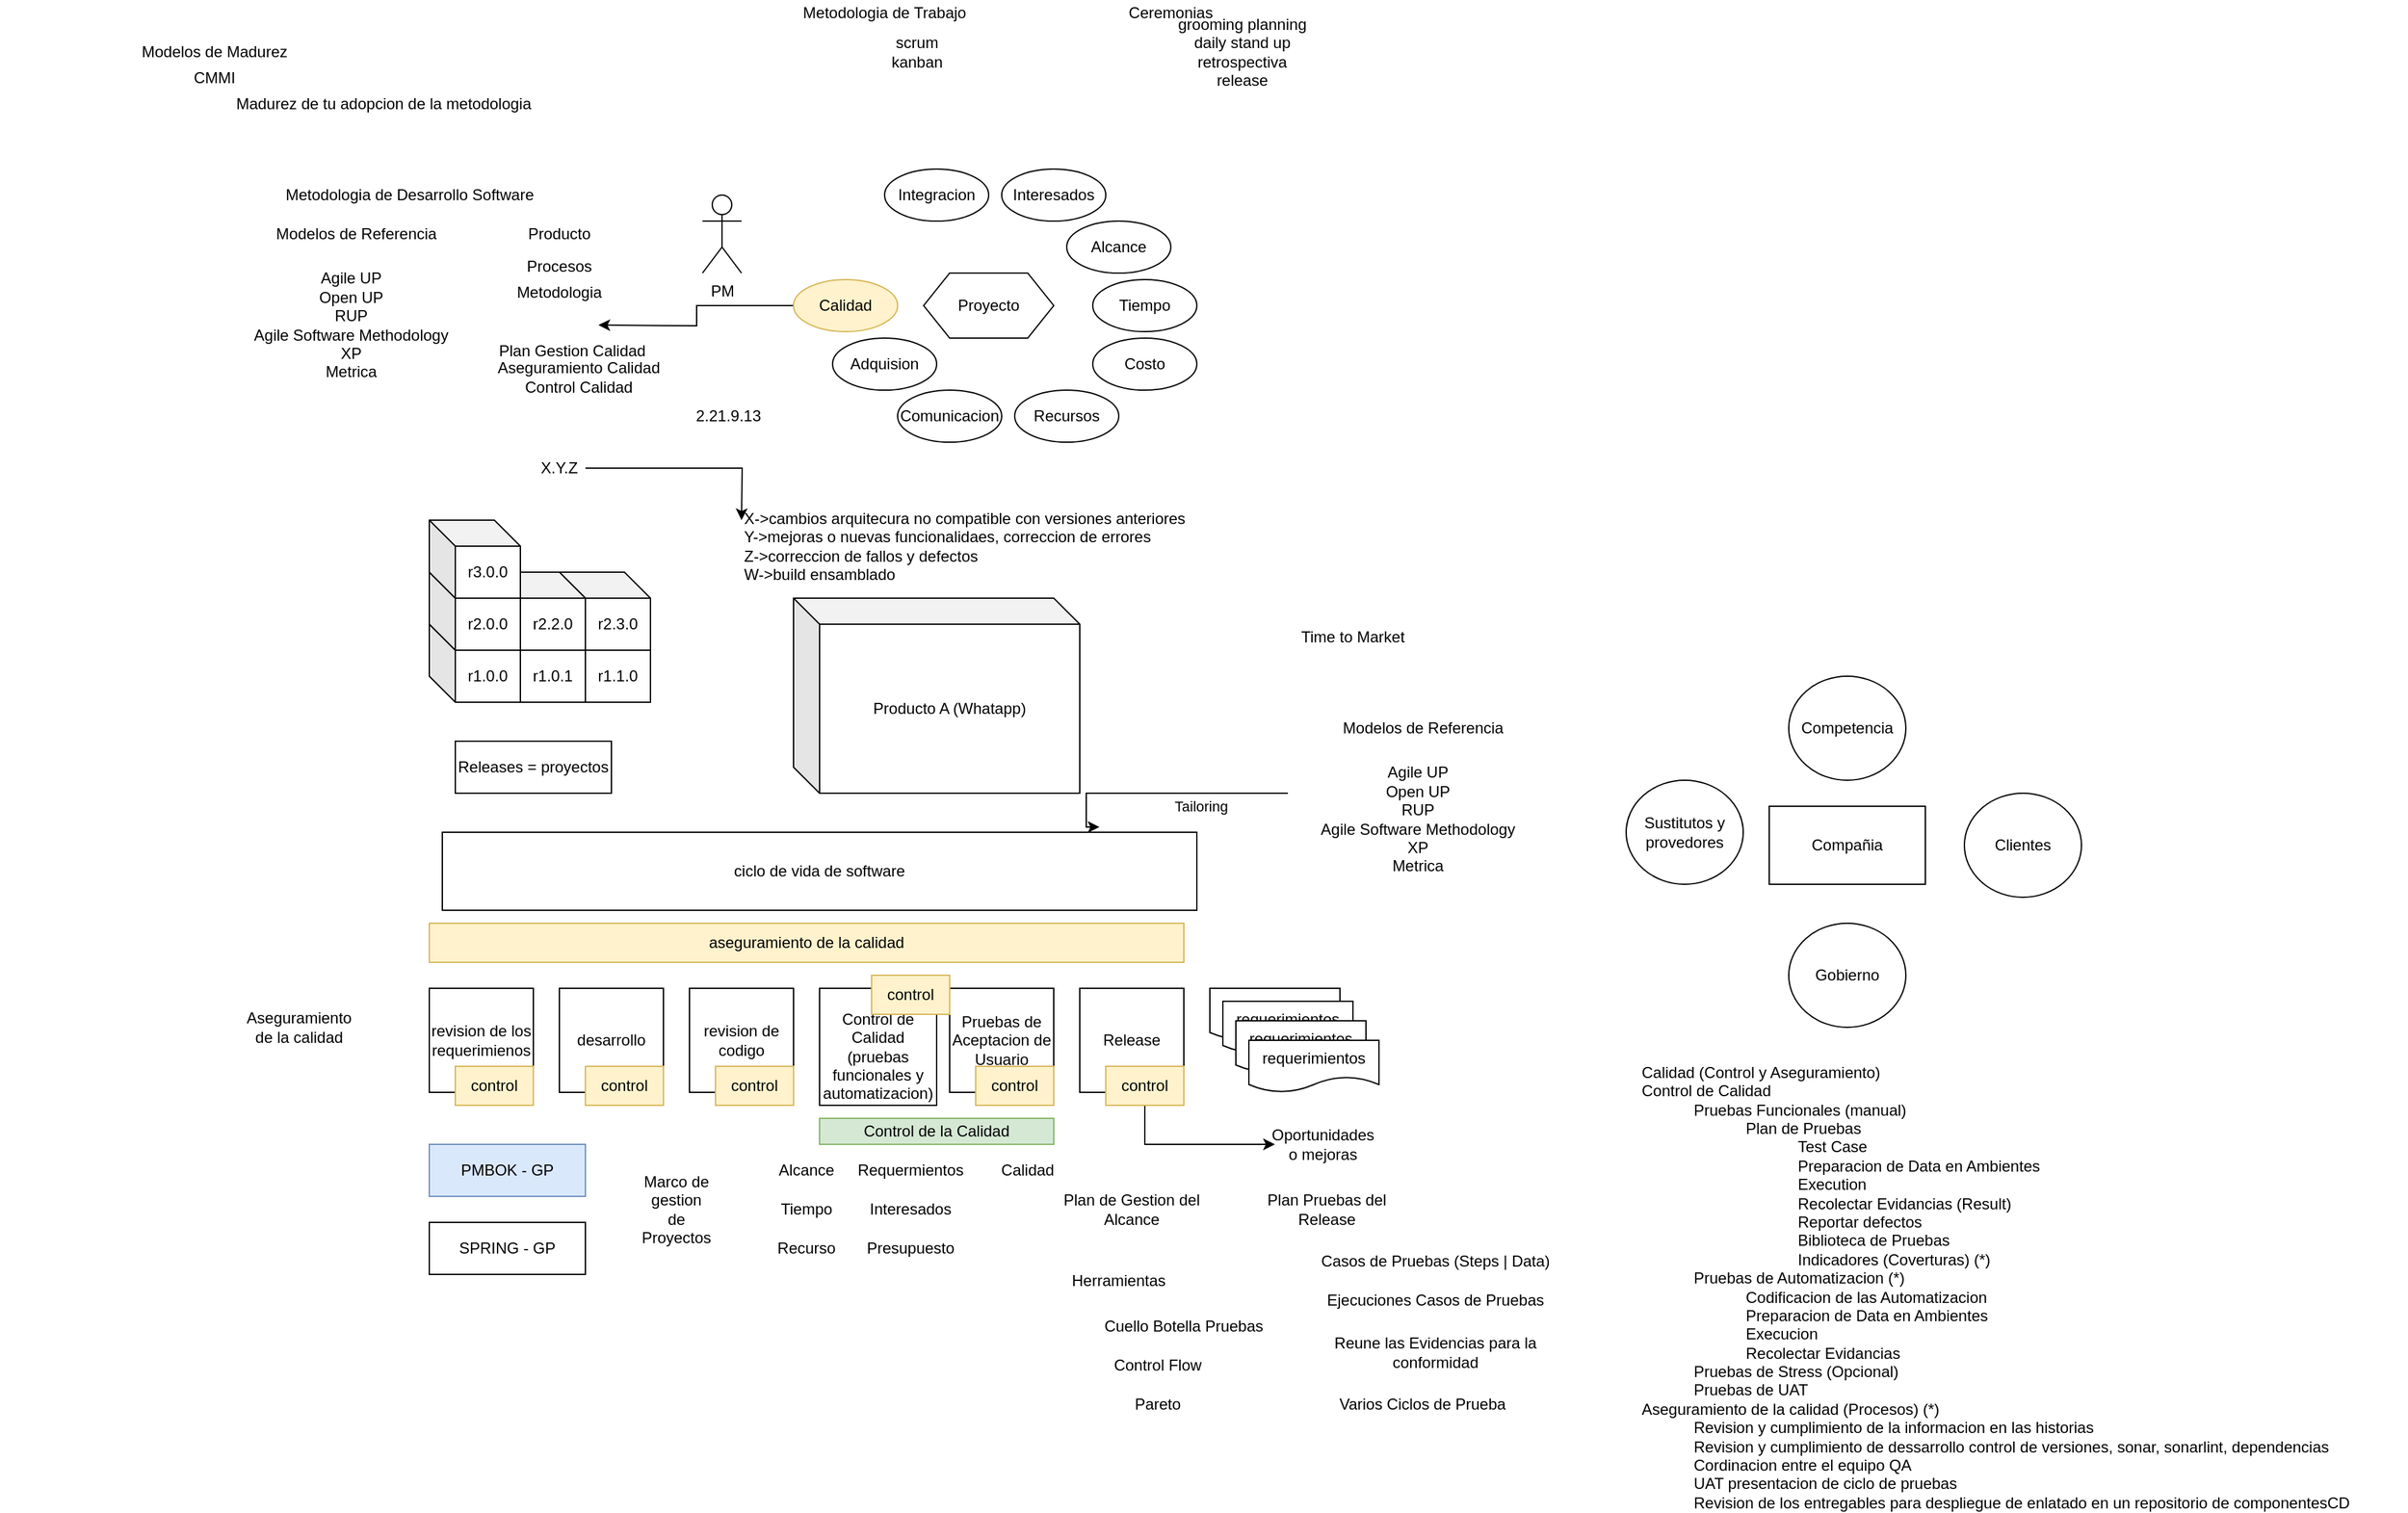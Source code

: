 <mxfile version="15.5.2" type="github"><diagram name="Proyectos" id="26RCpwUoKZsfUP4gCK3w"><mxGraphModel dx="2187" dy="2026" grid="1" gridSize="10" guides="1" tooltips="1" connect="1" arrows="1" fold="1" page="1" pageScale="1" pageWidth="827" pageHeight="1169" math="0" shadow="0"><root><mxCell id="6z6u2LCvfEY30JD9aU4q-0"/><mxCell id="6z6u2LCvfEY30JD9aU4q-1" parent="6z6u2LCvfEY30JD9aU4q-0"/><mxCell id="6z6u2LCvfEY30JD9aU4q-2" value="Producto A (Whatapp)" style="shape=cube;whiteSpace=wrap;html=1;boundedLbl=1;backgroundOutline=1;darkOpacity=0.05;darkOpacity2=0.1;" parent="6z6u2LCvfEY30JD9aU4q-1" vertex="1"><mxGeometry x="440" y="60" width="220" height="150" as="geometry"/></mxCell><mxCell id="6z6u2LCvfEY30JD9aU4q-5" value="r1.1.0" style="shape=cube;whiteSpace=wrap;html=1;boundedLbl=1;backgroundOutline=1;darkOpacity=0.05;darkOpacity2=0.1;" parent="6z6u2LCvfEY30JD9aU4q-1" vertex="1"><mxGeometry x="260" y="80" width="70" height="60" as="geometry"/></mxCell><mxCell id="6z6u2LCvfEY30JD9aU4q-6" value="r1.0.1" style="shape=cube;whiteSpace=wrap;html=1;boundedLbl=1;backgroundOutline=1;darkOpacity=0.05;darkOpacity2=0.1;" parent="6z6u2LCvfEY30JD9aU4q-1" vertex="1"><mxGeometry x="210" y="80" width="70" height="60" as="geometry"/></mxCell><mxCell id="6z6u2LCvfEY30JD9aU4q-7" value="r1.0.0" style="shape=cube;whiteSpace=wrap;html=1;boundedLbl=1;backgroundOutline=1;darkOpacity=0.05;darkOpacity2=0.1;" parent="6z6u2LCvfEY30JD9aU4q-1" vertex="1"><mxGeometry x="160" y="80" width="70" height="60" as="geometry"/></mxCell><mxCell id="6z6u2LCvfEY30JD9aU4q-8" value="r2.3.0" style="shape=cube;whiteSpace=wrap;html=1;boundedLbl=1;backgroundOutline=1;darkOpacity=0.05;darkOpacity2=0.1;" parent="6z6u2LCvfEY30JD9aU4q-1" vertex="1"><mxGeometry x="260" y="40" width="70" height="60" as="geometry"/></mxCell><mxCell id="6z6u2LCvfEY30JD9aU4q-9" value="r2.2.0" style="shape=cube;whiteSpace=wrap;html=1;boundedLbl=1;backgroundOutline=1;darkOpacity=0.05;darkOpacity2=0.1;" parent="6z6u2LCvfEY30JD9aU4q-1" vertex="1"><mxGeometry x="210" y="40" width="70" height="60" as="geometry"/></mxCell><mxCell id="6z6u2LCvfEY30JD9aU4q-10" value="r2.0.0" style="shape=cube;whiteSpace=wrap;html=1;boundedLbl=1;backgroundOutline=1;darkOpacity=0.05;darkOpacity2=0.1;" parent="6z6u2LCvfEY30JD9aU4q-1" vertex="1"><mxGeometry x="160" y="40" width="70" height="60" as="geometry"/></mxCell><mxCell id="6z6u2LCvfEY30JD9aU4q-11" value="r3.0.0" style="shape=cube;whiteSpace=wrap;html=1;boundedLbl=1;backgroundOutline=1;darkOpacity=0.05;darkOpacity2=0.1;" parent="6z6u2LCvfEY30JD9aU4q-1" vertex="1"><mxGeometry x="160" width="70" height="60" as="geometry"/></mxCell><mxCell id="6z6u2LCvfEY30JD9aU4q-12" value="Releases = proyectos" style="rounded=0;whiteSpace=wrap;html=1;" parent="6z6u2LCvfEY30JD9aU4q-1" vertex="1"><mxGeometry x="180" y="170" width="120" height="40" as="geometry"/></mxCell><mxCell id="zjrekccC_--PjVNx3uR7-0" value="ciclo de vida de software" style="rounded=0;whiteSpace=wrap;html=1;" parent="6z6u2LCvfEY30JD9aU4q-1" vertex="1"><mxGeometry x="170" y="240" width="580" height="60" as="geometry"/></mxCell><mxCell id="zjrekccC_--PjVNx3uR7-1" value="revision de los requerimienos" style="whiteSpace=wrap;html=1;aspect=fixed;" parent="6z6u2LCvfEY30JD9aU4q-1" vertex="1"><mxGeometry x="160" y="360" width="80" height="80" as="geometry"/></mxCell><mxCell id="zjrekccC_--PjVNx3uR7-2" value="desarrollo" style="whiteSpace=wrap;html=1;aspect=fixed;" parent="6z6u2LCvfEY30JD9aU4q-1" vertex="1"><mxGeometry x="260" y="360" width="80" height="80" as="geometry"/></mxCell><mxCell id="zjrekccC_--PjVNx3uR7-3" value="revision de codigo" style="whiteSpace=wrap;html=1;aspect=fixed;" parent="6z6u2LCvfEY30JD9aU4q-1" vertex="1"><mxGeometry x="360" y="360" width="80" height="80" as="geometry"/></mxCell><mxCell id="zjrekccC_--PjVNx3uR7-4" value="&lt;br&gt;Control de Calidad&lt;br&gt;(pruebas funcionales y automatizacion)" style="whiteSpace=wrap;html=1;aspect=fixed;" parent="6z6u2LCvfEY30JD9aU4q-1" vertex="1"><mxGeometry x="460" y="360" width="90" height="90" as="geometry"/></mxCell><mxCell id="zjrekccC_--PjVNx3uR7-5" value="Pruebas de Aceptacion de Usuario" style="whiteSpace=wrap;html=1;aspect=fixed;" parent="6z6u2LCvfEY30JD9aU4q-1" vertex="1"><mxGeometry x="560" y="360" width="80" height="80" as="geometry"/></mxCell><mxCell id="zjrekccC_--PjVNx3uR7-6" value="Release" style="whiteSpace=wrap;html=1;aspect=fixed;" parent="6z6u2LCvfEY30JD9aU4q-1" vertex="1"><mxGeometry x="660" y="360" width="80" height="80" as="geometry"/></mxCell><mxCell id="zjrekccC_--PjVNx3uR7-7" value="control" style="rounded=0;whiteSpace=wrap;html=1;fillColor=#fff2cc;strokeColor=#d6b656;" parent="6z6u2LCvfEY30JD9aU4q-1" vertex="1"><mxGeometry x="180" y="420" width="60" height="30" as="geometry"/></mxCell><mxCell id="zjrekccC_--PjVNx3uR7-8" value="control" style="rounded=0;whiteSpace=wrap;html=1;fillColor=#fff2cc;strokeColor=#d6b656;" parent="6z6u2LCvfEY30JD9aU4q-1" vertex="1"><mxGeometry x="280" y="420" width="60" height="30" as="geometry"/></mxCell><mxCell id="zjrekccC_--PjVNx3uR7-9" value="control" style="rounded=0;whiteSpace=wrap;html=1;fillColor=#fff2cc;strokeColor=#d6b656;" parent="6z6u2LCvfEY30JD9aU4q-1" vertex="1"><mxGeometry x="380" y="420" width="60" height="30" as="geometry"/></mxCell><mxCell id="zjrekccC_--PjVNx3uR7-10" value="control" style="rounded=0;whiteSpace=wrap;html=1;fillColor=#fff2cc;strokeColor=#d6b656;" parent="6z6u2LCvfEY30JD9aU4q-1" vertex="1"><mxGeometry x="580" y="420" width="60" height="30" as="geometry"/></mxCell><mxCell id="y6lY452FvMnBK0ukDONr-0" style="edgeStyle=orthogonalEdgeStyle;rounded=0;orthogonalLoop=1;jettySize=auto;html=1;" parent="6z6u2LCvfEY30JD9aU4q-1" source="zjrekccC_--PjVNx3uR7-11" edge="1"><mxGeometry relative="1" as="geometry"><mxPoint x="810" y="480" as="targetPoint"/><Array as="points"><mxPoint x="710" y="480"/><mxPoint x="810" y="480"/></Array></mxGeometry></mxCell><mxCell id="zjrekccC_--PjVNx3uR7-11" value="control" style="rounded=0;whiteSpace=wrap;html=1;fillColor=#fff2cc;strokeColor=#d6b656;" parent="6z6u2LCvfEY30JD9aU4q-1" vertex="1"><mxGeometry x="680" y="420" width="60" height="30" as="geometry"/></mxCell><mxCell id="zjrekccC_--PjVNx3uR7-12" value="requerimientos" style="shape=document;whiteSpace=wrap;html=1;boundedLbl=1;" parent="6z6u2LCvfEY30JD9aU4q-1" vertex="1"><mxGeometry x="760" y="360" width="100" height="40" as="geometry"/></mxCell><mxCell id="zjrekccC_--PjVNx3uR7-13" value="requerimientos" style="shape=document;whiteSpace=wrap;html=1;boundedLbl=1;" parent="6z6u2LCvfEY30JD9aU4q-1" vertex="1"><mxGeometry x="770" y="370" width="100" height="40" as="geometry"/></mxCell><mxCell id="zjrekccC_--PjVNx3uR7-14" value="requerimientos" style="shape=document;whiteSpace=wrap;html=1;boundedLbl=1;" parent="6z6u2LCvfEY30JD9aU4q-1" vertex="1"><mxGeometry x="780" y="385" width="100" height="40" as="geometry"/></mxCell><mxCell id="zjrekccC_--PjVNx3uR7-15" value="requerimientos" style="shape=document;whiteSpace=wrap;html=1;boundedLbl=1;" parent="6z6u2LCvfEY30JD9aU4q-1" vertex="1"><mxGeometry x="790" y="400" width="100" height="40" as="geometry"/></mxCell><mxCell id="zjrekccC_--PjVNx3uR7-16" value="PMBOK - GP" style="rounded=0;whiteSpace=wrap;html=1;fillColor=#dae8fc;strokeColor=#6c8ebf;" parent="6z6u2LCvfEY30JD9aU4q-1" vertex="1"><mxGeometry x="160" y="480" width="120" height="40" as="geometry"/></mxCell><mxCell id="zjrekccC_--PjVNx3uR7-17" value="SPRING - GP" style="rounded=0;whiteSpace=wrap;html=1;" parent="6z6u2LCvfEY30JD9aU4q-1" vertex="1"><mxGeometry x="160" y="540" width="120" height="40" as="geometry"/></mxCell><mxCell id="zjrekccC_--PjVNx3uR7-18" value="Marco de gestion de Proyectos" style="text;html=1;strokeColor=none;fillColor=none;align=center;verticalAlign=middle;whiteSpace=wrap;rounded=0;" parent="6z6u2LCvfEY30JD9aU4q-1" vertex="1"><mxGeometry x="330" y="520" width="40" height="20" as="geometry"/></mxCell><mxCell id="zjrekccC_--PjVNx3uR7-19" value="Alcance" style="text;html=1;strokeColor=none;fillColor=none;align=center;verticalAlign=middle;whiteSpace=wrap;rounded=0;" parent="6z6u2LCvfEY30JD9aU4q-1" vertex="1"><mxGeometry x="430" y="490" width="40" height="20" as="geometry"/></mxCell><mxCell id="zjrekccC_--PjVNx3uR7-20" value="Tiempo" style="text;html=1;strokeColor=none;fillColor=none;align=center;verticalAlign=middle;whiteSpace=wrap;rounded=0;" parent="6z6u2LCvfEY30JD9aU4q-1" vertex="1"><mxGeometry x="430" y="520" width="40" height="20" as="geometry"/></mxCell><mxCell id="zjrekccC_--PjVNx3uR7-21" value="Recurso" style="text;html=1;strokeColor=none;fillColor=none;align=center;verticalAlign=middle;whiteSpace=wrap;rounded=0;" parent="6z6u2LCvfEY30JD9aU4q-1" vertex="1"><mxGeometry x="430" y="550" width="40" height="20" as="geometry"/></mxCell><mxCell id="zjrekccC_--PjVNx3uR7-22" value="Requermientos" style="text;html=1;strokeColor=none;fillColor=none;align=center;verticalAlign=middle;whiteSpace=wrap;rounded=0;" parent="6z6u2LCvfEY30JD9aU4q-1" vertex="1"><mxGeometry x="510" y="490" width="40" height="20" as="geometry"/></mxCell><mxCell id="zjrekccC_--PjVNx3uR7-23" value="Interesados" style="text;html=1;strokeColor=none;fillColor=none;align=center;verticalAlign=middle;whiteSpace=wrap;rounded=0;" parent="6z6u2LCvfEY30JD9aU4q-1" vertex="1"><mxGeometry x="510" y="520" width="40" height="20" as="geometry"/></mxCell><mxCell id="zjrekccC_--PjVNx3uR7-24" value="Presupuesto" style="text;html=1;strokeColor=none;fillColor=none;align=center;verticalAlign=middle;whiteSpace=wrap;rounded=0;" parent="6z6u2LCvfEY30JD9aU4q-1" vertex="1"><mxGeometry x="510" y="550" width="40" height="20" as="geometry"/></mxCell><mxCell id="zjrekccC_--PjVNx3uR7-25" value="Calidad" style="text;html=1;strokeColor=none;fillColor=none;align=center;verticalAlign=middle;whiteSpace=wrap;rounded=0;" parent="6z6u2LCvfEY30JD9aU4q-1" vertex="1"><mxGeometry x="600" y="490" width="40" height="20" as="geometry"/></mxCell><mxCell id="LWDHowgpteixNVcWzc69-0" value="Plan de Gestion del Alcance" style="text;html=1;strokeColor=none;fillColor=none;align=center;verticalAlign=middle;whiteSpace=wrap;rounded=0;" parent="6z6u2LCvfEY30JD9aU4q-1" vertex="1"><mxGeometry x="630" y="520" width="140" height="20" as="geometry"/></mxCell><mxCell id="LWDHowgpteixNVcWzc69-1" value="Plan Pruebas del Release" style="text;html=1;strokeColor=none;fillColor=none;align=center;verticalAlign=middle;whiteSpace=wrap;rounded=0;" parent="6z6u2LCvfEY30JD9aU4q-1" vertex="1"><mxGeometry x="780" y="520" width="140" height="20" as="geometry"/></mxCell><mxCell id="VnUYp5XX_kSnR3Etwz8C-0" value="Casos de Pruebas (Steps | Data)" style="text;html=1;strokeColor=none;fillColor=none;align=center;verticalAlign=middle;whiteSpace=wrap;rounded=0;" parent="6z6u2LCvfEY30JD9aU4q-1" vertex="1"><mxGeometry x="837" y="560" width="193" height="20" as="geometry"/></mxCell><mxCell id="VnUYp5XX_kSnR3Etwz8C-1" value="Ejecuciones Casos de Pruebas" style="text;html=1;strokeColor=none;fillColor=none;align=center;verticalAlign=middle;whiteSpace=wrap;rounded=0;" parent="6z6u2LCvfEY30JD9aU4q-1" vertex="1"><mxGeometry x="837" y="590" width="193" height="20" as="geometry"/></mxCell><mxCell id="VnUYp5XX_kSnR3Etwz8C-2" value="Reune las Evidencias para la conformidad" style="text;html=1;strokeColor=none;fillColor=none;align=center;verticalAlign=middle;whiteSpace=wrap;rounded=0;" parent="6z6u2LCvfEY30JD9aU4q-1" vertex="1"><mxGeometry x="837" y="630" width="193" height="20" as="geometry"/></mxCell><mxCell id="VnUYp5XX_kSnR3Etwz8C-3" value="Varios Ciclos de Prueba" style="text;html=1;strokeColor=none;fillColor=none;align=center;verticalAlign=middle;whiteSpace=wrap;rounded=0;" parent="6z6u2LCvfEY30JD9aU4q-1" vertex="1"><mxGeometry x="827" y="670" width="193" height="20" as="geometry"/></mxCell><mxCell id="VnUYp5XX_kSnR3Etwz8C-4" value="Herramientas" style="text;html=1;strokeColor=none;fillColor=none;align=center;verticalAlign=middle;whiteSpace=wrap;rounded=0;" parent="6z6u2LCvfEY30JD9aU4q-1" vertex="1"><mxGeometry x="620" y="575" width="140" height="20" as="geometry"/></mxCell><mxCell id="VnUYp5XX_kSnR3Etwz8C-5" value="Cuello Botella Pruebas" style="text;html=1;strokeColor=none;fillColor=none;align=center;verticalAlign=middle;whiteSpace=wrap;rounded=0;" parent="6z6u2LCvfEY30JD9aU4q-1" vertex="1"><mxGeometry x="670" y="610" width="140" height="20" as="geometry"/></mxCell><mxCell id="VnUYp5XX_kSnR3Etwz8C-6" value="Control Flow" style="text;html=1;strokeColor=none;fillColor=none;align=center;verticalAlign=middle;whiteSpace=wrap;rounded=0;" parent="6z6u2LCvfEY30JD9aU4q-1" vertex="1"><mxGeometry x="650" y="640" width="140" height="20" as="geometry"/></mxCell><mxCell id="VnUYp5XX_kSnR3Etwz8C-7" value="Pareto" style="text;html=1;strokeColor=none;fillColor=none;align=center;verticalAlign=middle;whiteSpace=wrap;rounded=0;" parent="6z6u2LCvfEY30JD9aU4q-1" vertex="1"><mxGeometry x="650" y="670" width="140" height="20" as="geometry"/></mxCell><mxCell id="G4T1_VvfGeWw2ESha8pF-0" value="&lt;span data-lucid-type=&quot;application/vnd.lucid.text&quot; data-lucid-content=&quot;{&amp;#34;t&amp;#34;:&amp;#34;Calidad (Control y Aseguramiento)\n1 inteligo + (2 SAB, 1 ODI, 1 WEB *, 1 BIZAGI *)\nPruebas Funcionales\n   Plan de Pruebas\n      Test Case\n      Preparacion de Data en Ambientes\n      Execution\n      Recolectar Evidancias (Result)\n      Reportar defectos\n   Biblioteca de Pruebas\n   Indicadores (Coverturas) (*)\nPruebas de Automatizacion (*)\n   Codificacion de las Automatizacion\n   Preparacion de Data en Ambientes\n   Execucion\n   Recolectar Evidancias\nPruebas de Stress (Opcional)\nAseguramiento de la calidad (Procesos) (*)\n  Revision y cumplimiento de la informacion en las historias\n  Revision y cumplimiento de dessarrollo control de versiones, sonar, sonarlint, dependencias \n  Cordinacion entre el equipo QA (2 SAB, 1 ODI) (*)\n  UAT presentacion de ciclo de pruebas\n  Revision de los entregables para despliegue de enlatado en un repositorio de componentesCD&amp;#34;,&amp;#34;m&amp;#34;:[{&amp;#34;s&amp;#34;:0,&amp;#34;n&amp;#34;:&amp;#34;a&amp;#34;,&amp;#34;v&amp;#34;:&amp;#34;left&amp;#34;},{&amp;#34;s&amp;#34;:34,&amp;#34;n&amp;#34;:&amp;#34;a&amp;#34;,&amp;#34;v&amp;#34;:&amp;#34;left&amp;#34;},{&amp;#34;s&amp;#34;:83,&amp;#34;n&amp;#34;:&amp;#34;a&amp;#34;,&amp;#34;v&amp;#34;:&amp;#34;left&amp;#34;},{&amp;#34;s&amp;#34;:103,&amp;#34;n&amp;#34;:&amp;#34;a&amp;#34;,&amp;#34;v&amp;#34;:&amp;#34;left&amp;#34;},{&amp;#34;s&amp;#34;:122,&amp;#34;n&amp;#34;:&amp;#34;a&amp;#34;,&amp;#34;v&amp;#34;:&amp;#34;left&amp;#34;},{&amp;#34;s&amp;#34;:138,&amp;#34;n&amp;#34;:&amp;#34;a&amp;#34;,&amp;#34;v&amp;#34;:&amp;#34;left&amp;#34;},{&amp;#34;s&amp;#34;:177,&amp;#34;n&amp;#34;:&amp;#34;a&amp;#34;,&amp;#34;v&amp;#34;:&amp;#34;left&amp;#34;},{&amp;#34;s&amp;#34;:193,&amp;#34;n&amp;#34;:&amp;#34;a&amp;#34;,&amp;#34;v&amp;#34;:&amp;#34;left&amp;#34;},{&amp;#34;s&amp;#34;:230,&amp;#34;n&amp;#34;:&amp;#34;a&amp;#34;,&amp;#34;v&amp;#34;:&amp;#34;left&amp;#34;},{&amp;#34;s&amp;#34;:254,&amp;#34;n&amp;#34;:&amp;#34;a&amp;#34;,&amp;#34;v&amp;#34;:&amp;#34;left&amp;#34;},{&amp;#34;s&amp;#34;:279,&amp;#34;n&amp;#34;:&amp;#34;a&amp;#34;,&amp;#34;v&amp;#34;:&amp;#34;left&amp;#34;},{&amp;#34;s&amp;#34;:311,&amp;#34;n&amp;#34;:&amp;#34;a&amp;#34;,&amp;#34;v&amp;#34;:&amp;#34;left&amp;#34;},{&amp;#34;s&amp;#34;:341,&amp;#34;n&amp;#34;:&amp;#34;a&amp;#34;,&amp;#34;v&amp;#34;:&amp;#34;left&amp;#34;},{&amp;#34;s&amp;#34;:379,&amp;#34;n&amp;#34;:&amp;#34;a&amp;#34;,&amp;#34;v&amp;#34;:&amp;#34;left&amp;#34;},{&amp;#34;s&amp;#34;:415,&amp;#34;n&amp;#34;:&amp;#34;a&amp;#34;,&amp;#34;v&amp;#34;:&amp;#34;left&amp;#34;},{&amp;#34;s&amp;#34;:428,&amp;#34;n&amp;#34;:&amp;#34;a&amp;#34;,&amp;#34;v&amp;#34;:&amp;#34;left&amp;#34;},{&amp;#34;s&amp;#34;:453,&amp;#34;n&amp;#34;:&amp;#34;a&amp;#34;,&amp;#34;v&amp;#34;:&amp;#34;left&amp;#34;},{&amp;#34;s&amp;#34;:482,&amp;#34;n&amp;#34;:&amp;#34;a&amp;#34;,&amp;#34;v&amp;#34;:&amp;#34;left&amp;#34;},{&amp;#34;s&amp;#34;:525,&amp;#34;n&amp;#34;:&amp;#34;a&amp;#34;,&amp;#34;v&amp;#34;:&amp;#34;left&amp;#34;},{&amp;#34;s&amp;#34;:586,&amp;#34;n&amp;#34;:&amp;#34;a&amp;#34;,&amp;#34;v&amp;#34;:&amp;#34;left&amp;#34;},{&amp;#34;s&amp;#34;:681,&amp;#34;n&amp;#34;:&amp;#34;a&amp;#34;,&amp;#34;v&amp;#34;:&amp;#34;left&amp;#34;},{&amp;#34;s&amp;#34;:733,&amp;#34;n&amp;#34;:&amp;#34;a&amp;#34;,&amp;#34;v&amp;#34;:&amp;#34;left&amp;#34;},{&amp;#34;s&amp;#34;:772,&amp;#34;n&amp;#34;:&amp;#34;a&amp;#34;,&amp;#34;v&amp;#34;:&amp;#34;left&amp;#34;}]}&quot;&gt;&lt;span&gt;Calidad (Control y Aseguramiento)&lt;br&gt;Control de Calidad&lt;br&gt;&lt;/span&gt;&lt;/span&gt;&lt;blockquote style=&quot;margin: 0 0 0 40px ; border: none ; padding: 0px&quot;&gt;&lt;span data-lucid-type=&quot;application/vnd.lucid.text&quot; data-lucid-content=&quot;{&amp;#34;t&amp;#34;:&amp;#34;Calidad (Control y Aseguramiento)\n1 inteligo + (2 SAB, 1 ODI, 1 WEB *, 1 BIZAGI *)\nPruebas Funcionales\n   Plan de Pruebas\n      Test Case\n      Preparacion de Data en Ambientes\n      Execution\n      Recolectar Evidancias (Result)\n      Reportar defectos\n   Biblioteca de Pruebas\n   Indicadores (Coverturas) (*)\nPruebas de Automatizacion (*)\n   Codificacion de las Automatizacion\n   Preparacion de Data en Ambientes\n   Execucion\n   Recolectar Evidancias\nPruebas de Stress (Opcional)\nAseguramiento de la calidad (Procesos) (*)\n  Revision y cumplimiento de la informacion en las historias\n  Revision y cumplimiento de dessarrollo control de versiones, sonar, sonarlint, dependencias \n  Cordinacion entre el equipo QA (2 SAB, 1 ODI) (*)\n  UAT presentacion de ciclo de pruebas\n  Revision de los entregables para despliegue de enlatado en un repositorio de componentesCD&amp;#34;,&amp;#34;m&amp;#34;:[{&amp;#34;s&amp;#34;:0,&amp;#34;n&amp;#34;:&amp;#34;a&amp;#34;,&amp;#34;v&amp;#34;:&amp;#34;left&amp;#34;},{&amp;#34;s&amp;#34;:34,&amp;#34;n&amp;#34;:&amp;#34;a&amp;#34;,&amp;#34;v&amp;#34;:&amp;#34;left&amp;#34;},{&amp;#34;s&amp;#34;:83,&amp;#34;n&amp;#34;:&amp;#34;a&amp;#34;,&amp;#34;v&amp;#34;:&amp;#34;left&amp;#34;},{&amp;#34;s&amp;#34;:103,&amp;#34;n&amp;#34;:&amp;#34;a&amp;#34;,&amp;#34;v&amp;#34;:&amp;#34;left&amp;#34;},{&amp;#34;s&amp;#34;:122,&amp;#34;n&amp;#34;:&amp;#34;a&amp;#34;,&amp;#34;v&amp;#34;:&amp;#34;left&amp;#34;},{&amp;#34;s&amp;#34;:138,&amp;#34;n&amp;#34;:&amp;#34;a&amp;#34;,&amp;#34;v&amp;#34;:&amp;#34;left&amp;#34;},{&amp;#34;s&amp;#34;:177,&amp;#34;n&amp;#34;:&amp;#34;a&amp;#34;,&amp;#34;v&amp;#34;:&amp;#34;left&amp;#34;},{&amp;#34;s&amp;#34;:193,&amp;#34;n&amp;#34;:&amp;#34;a&amp;#34;,&amp;#34;v&amp;#34;:&amp;#34;left&amp;#34;},{&amp;#34;s&amp;#34;:230,&amp;#34;n&amp;#34;:&amp;#34;a&amp;#34;,&amp;#34;v&amp;#34;:&amp;#34;left&amp;#34;},{&amp;#34;s&amp;#34;:254,&amp;#34;n&amp;#34;:&amp;#34;a&amp;#34;,&amp;#34;v&amp;#34;:&amp;#34;left&amp;#34;},{&amp;#34;s&amp;#34;:279,&amp;#34;n&amp;#34;:&amp;#34;a&amp;#34;,&amp;#34;v&amp;#34;:&amp;#34;left&amp;#34;},{&amp;#34;s&amp;#34;:311,&amp;#34;n&amp;#34;:&amp;#34;a&amp;#34;,&amp;#34;v&amp;#34;:&amp;#34;left&amp;#34;},{&amp;#34;s&amp;#34;:341,&amp;#34;n&amp;#34;:&amp;#34;a&amp;#34;,&amp;#34;v&amp;#34;:&amp;#34;left&amp;#34;},{&amp;#34;s&amp;#34;:379,&amp;#34;n&amp;#34;:&amp;#34;a&amp;#34;,&amp;#34;v&amp;#34;:&amp;#34;left&amp;#34;},{&amp;#34;s&amp;#34;:415,&amp;#34;n&amp;#34;:&amp;#34;a&amp;#34;,&amp;#34;v&amp;#34;:&amp;#34;left&amp;#34;},{&amp;#34;s&amp;#34;:428,&amp;#34;n&amp;#34;:&amp;#34;a&amp;#34;,&amp;#34;v&amp;#34;:&amp;#34;left&amp;#34;},{&amp;#34;s&amp;#34;:453,&amp;#34;n&amp;#34;:&amp;#34;a&amp;#34;,&amp;#34;v&amp;#34;:&amp;#34;left&amp;#34;},{&amp;#34;s&amp;#34;:482,&amp;#34;n&amp;#34;:&amp;#34;a&amp;#34;,&amp;#34;v&amp;#34;:&amp;#34;left&amp;#34;},{&amp;#34;s&amp;#34;:525,&amp;#34;n&amp;#34;:&amp;#34;a&amp;#34;,&amp;#34;v&amp;#34;:&amp;#34;left&amp;#34;},{&amp;#34;s&amp;#34;:586,&amp;#34;n&amp;#34;:&amp;#34;a&amp;#34;,&amp;#34;v&amp;#34;:&amp;#34;left&amp;#34;},{&amp;#34;s&amp;#34;:681,&amp;#34;n&amp;#34;:&amp;#34;a&amp;#34;,&amp;#34;v&amp;#34;:&amp;#34;left&amp;#34;},{&amp;#34;s&amp;#34;:733,&amp;#34;n&amp;#34;:&amp;#34;a&amp;#34;,&amp;#34;v&amp;#34;:&amp;#34;left&amp;#34;},{&amp;#34;s&amp;#34;:772,&amp;#34;n&amp;#34;:&amp;#34;a&amp;#34;,&amp;#34;v&amp;#34;:&amp;#34;left&amp;#34;}]}&quot;&gt;&lt;span&gt;Pruebas Funcionales (manual)&lt;/span&gt;&lt;/span&gt;&lt;blockquote style=&quot;margin: 0 0 0 40px ; border: none ; padding: 0px&quot;&gt;&lt;span data-lucid-type=&quot;application/vnd.lucid.text&quot; data-lucid-content=&quot;{&amp;#34;t&amp;#34;:&amp;#34;Calidad (Control y Aseguramiento)\n1 inteligo + (2 SAB, 1 ODI, 1 WEB *, 1 BIZAGI *)\nPruebas Funcionales\n   Plan de Pruebas\n      Test Case\n      Preparacion de Data en Ambientes\n      Execution\n      Recolectar Evidancias (Result)\n      Reportar defectos\n   Biblioteca de Pruebas\n   Indicadores (Coverturas) (*)\nPruebas de Automatizacion (*)\n   Codificacion de las Automatizacion\n   Preparacion de Data en Ambientes\n   Execucion\n   Recolectar Evidancias\nPruebas de Stress (Opcional)\nAseguramiento de la calidad (Procesos) (*)\n  Revision y cumplimiento de la informacion en las historias\n  Revision y cumplimiento de dessarrollo control de versiones, sonar, sonarlint, dependencias \n  Cordinacion entre el equipo QA (2 SAB, 1 ODI) (*)\n  UAT presentacion de ciclo de pruebas\n  Revision de los entregables para despliegue de enlatado en un repositorio de componentesCD&amp;#34;,&amp;#34;m&amp;#34;:[{&amp;#34;s&amp;#34;:0,&amp;#34;n&amp;#34;:&amp;#34;a&amp;#34;,&amp;#34;v&amp;#34;:&amp;#34;left&amp;#34;},{&amp;#34;s&amp;#34;:34,&amp;#34;n&amp;#34;:&amp;#34;a&amp;#34;,&amp;#34;v&amp;#34;:&amp;#34;left&amp;#34;},{&amp;#34;s&amp;#34;:83,&amp;#34;n&amp;#34;:&amp;#34;a&amp;#34;,&amp;#34;v&amp;#34;:&amp;#34;left&amp;#34;},{&amp;#34;s&amp;#34;:103,&amp;#34;n&amp;#34;:&amp;#34;a&amp;#34;,&amp;#34;v&amp;#34;:&amp;#34;left&amp;#34;},{&amp;#34;s&amp;#34;:122,&amp;#34;n&amp;#34;:&amp;#34;a&amp;#34;,&amp;#34;v&amp;#34;:&amp;#34;left&amp;#34;},{&amp;#34;s&amp;#34;:138,&amp;#34;n&amp;#34;:&amp;#34;a&amp;#34;,&amp;#34;v&amp;#34;:&amp;#34;left&amp;#34;},{&amp;#34;s&amp;#34;:177,&amp;#34;n&amp;#34;:&amp;#34;a&amp;#34;,&amp;#34;v&amp;#34;:&amp;#34;left&amp;#34;},{&amp;#34;s&amp;#34;:193,&amp;#34;n&amp;#34;:&amp;#34;a&amp;#34;,&amp;#34;v&amp;#34;:&amp;#34;left&amp;#34;},{&amp;#34;s&amp;#34;:230,&amp;#34;n&amp;#34;:&amp;#34;a&amp;#34;,&amp;#34;v&amp;#34;:&amp;#34;left&amp;#34;},{&amp;#34;s&amp;#34;:254,&amp;#34;n&amp;#34;:&amp;#34;a&amp;#34;,&amp;#34;v&amp;#34;:&amp;#34;left&amp;#34;},{&amp;#34;s&amp;#34;:279,&amp;#34;n&amp;#34;:&amp;#34;a&amp;#34;,&amp;#34;v&amp;#34;:&amp;#34;left&amp;#34;},{&amp;#34;s&amp;#34;:311,&amp;#34;n&amp;#34;:&amp;#34;a&amp;#34;,&amp;#34;v&amp;#34;:&amp;#34;left&amp;#34;},{&amp;#34;s&amp;#34;:341,&amp;#34;n&amp;#34;:&amp;#34;a&amp;#34;,&amp;#34;v&amp;#34;:&amp;#34;left&amp;#34;},{&amp;#34;s&amp;#34;:379,&amp;#34;n&amp;#34;:&amp;#34;a&amp;#34;,&amp;#34;v&amp;#34;:&amp;#34;left&amp;#34;},{&amp;#34;s&amp;#34;:415,&amp;#34;n&amp;#34;:&amp;#34;a&amp;#34;,&amp;#34;v&amp;#34;:&amp;#34;left&amp;#34;},{&amp;#34;s&amp;#34;:428,&amp;#34;n&amp;#34;:&amp;#34;a&amp;#34;,&amp;#34;v&amp;#34;:&amp;#34;left&amp;#34;},{&amp;#34;s&amp;#34;:453,&amp;#34;n&amp;#34;:&amp;#34;a&amp;#34;,&amp;#34;v&amp;#34;:&amp;#34;left&amp;#34;},{&amp;#34;s&amp;#34;:482,&amp;#34;n&amp;#34;:&amp;#34;a&amp;#34;,&amp;#34;v&amp;#34;:&amp;#34;left&amp;#34;},{&amp;#34;s&amp;#34;:525,&amp;#34;n&amp;#34;:&amp;#34;a&amp;#34;,&amp;#34;v&amp;#34;:&amp;#34;left&amp;#34;},{&amp;#34;s&amp;#34;:586,&amp;#34;n&amp;#34;:&amp;#34;a&amp;#34;,&amp;#34;v&amp;#34;:&amp;#34;left&amp;#34;},{&amp;#34;s&amp;#34;:681,&amp;#34;n&amp;#34;:&amp;#34;a&amp;#34;,&amp;#34;v&amp;#34;:&amp;#34;left&amp;#34;},{&amp;#34;s&amp;#34;:733,&amp;#34;n&amp;#34;:&amp;#34;a&amp;#34;,&amp;#34;v&amp;#34;:&amp;#34;left&amp;#34;},{&amp;#34;s&amp;#34;:772,&amp;#34;n&amp;#34;:&amp;#34;a&amp;#34;,&amp;#34;v&amp;#34;:&amp;#34;left&amp;#34;}]}&quot;&gt;&lt;span&gt;   Plan de Pruebas&lt;/span&gt;&lt;/span&gt;&lt;/blockquote&gt;&lt;blockquote style=&quot;margin: 0 0 0 40px ; border: none ; padding: 0px&quot;&gt;&lt;blockquote style=&quot;margin: 0 0 0 40px ; border: none ; padding: 0px&quot;&gt;&lt;span data-lucid-type=&quot;application/vnd.lucid.text&quot; data-lucid-content=&quot;{&amp;#34;t&amp;#34;:&amp;#34;Calidad (Control y Aseguramiento)\n1 inteligo + (2 SAB, 1 ODI, 1 WEB *, 1 BIZAGI *)\nPruebas Funcionales\n   Plan de Pruebas\n      Test Case\n      Preparacion de Data en Ambientes\n      Execution\n      Recolectar Evidancias (Result)\n      Reportar defectos\n   Biblioteca de Pruebas\n   Indicadores (Coverturas) (*)\nPruebas de Automatizacion (*)\n   Codificacion de las Automatizacion\n   Preparacion de Data en Ambientes\n   Execucion\n   Recolectar Evidancias\nPruebas de Stress (Opcional)\nAseguramiento de la calidad (Procesos) (*)\n  Revision y cumplimiento de la informacion en las historias\n  Revision y cumplimiento de dessarrollo control de versiones, sonar, sonarlint, dependencias \n  Cordinacion entre el equipo QA (2 SAB, 1 ODI) (*)\n  UAT presentacion de ciclo de pruebas\n  Revision de los entregables para despliegue de enlatado en un repositorio de componentesCD&amp;#34;,&amp;#34;m&amp;#34;:[{&amp;#34;s&amp;#34;:0,&amp;#34;n&amp;#34;:&amp;#34;a&amp;#34;,&amp;#34;v&amp;#34;:&amp;#34;left&amp;#34;},{&amp;#34;s&amp;#34;:34,&amp;#34;n&amp;#34;:&amp;#34;a&amp;#34;,&amp;#34;v&amp;#34;:&amp;#34;left&amp;#34;},{&amp;#34;s&amp;#34;:83,&amp;#34;n&amp;#34;:&amp;#34;a&amp;#34;,&amp;#34;v&amp;#34;:&amp;#34;left&amp;#34;},{&amp;#34;s&amp;#34;:103,&amp;#34;n&amp;#34;:&amp;#34;a&amp;#34;,&amp;#34;v&amp;#34;:&amp;#34;left&amp;#34;},{&amp;#34;s&amp;#34;:122,&amp;#34;n&amp;#34;:&amp;#34;a&amp;#34;,&amp;#34;v&amp;#34;:&amp;#34;left&amp;#34;},{&amp;#34;s&amp;#34;:138,&amp;#34;n&amp;#34;:&amp;#34;a&amp;#34;,&amp;#34;v&amp;#34;:&amp;#34;left&amp;#34;},{&amp;#34;s&amp;#34;:177,&amp;#34;n&amp;#34;:&amp;#34;a&amp;#34;,&amp;#34;v&amp;#34;:&amp;#34;left&amp;#34;},{&amp;#34;s&amp;#34;:193,&amp;#34;n&amp;#34;:&amp;#34;a&amp;#34;,&amp;#34;v&amp;#34;:&amp;#34;left&amp;#34;},{&amp;#34;s&amp;#34;:230,&amp;#34;n&amp;#34;:&amp;#34;a&amp;#34;,&amp;#34;v&amp;#34;:&amp;#34;left&amp;#34;},{&amp;#34;s&amp;#34;:254,&amp;#34;n&amp;#34;:&amp;#34;a&amp;#34;,&amp;#34;v&amp;#34;:&amp;#34;left&amp;#34;},{&amp;#34;s&amp;#34;:279,&amp;#34;n&amp;#34;:&amp;#34;a&amp;#34;,&amp;#34;v&amp;#34;:&amp;#34;left&amp;#34;},{&amp;#34;s&amp;#34;:311,&amp;#34;n&amp;#34;:&amp;#34;a&amp;#34;,&amp;#34;v&amp;#34;:&amp;#34;left&amp;#34;},{&amp;#34;s&amp;#34;:341,&amp;#34;n&amp;#34;:&amp;#34;a&amp;#34;,&amp;#34;v&amp;#34;:&amp;#34;left&amp;#34;},{&amp;#34;s&amp;#34;:379,&amp;#34;n&amp;#34;:&amp;#34;a&amp;#34;,&amp;#34;v&amp;#34;:&amp;#34;left&amp;#34;},{&amp;#34;s&amp;#34;:415,&amp;#34;n&amp;#34;:&amp;#34;a&amp;#34;,&amp;#34;v&amp;#34;:&amp;#34;left&amp;#34;},{&amp;#34;s&amp;#34;:428,&amp;#34;n&amp;#34;:&amp;#34;a&amp;#34;,&amp;#34;v&amp;#34;:&amp;#34;left&amp;#34;},{&amp;#34;s&amp;#34;:453,&amp;#34;n&amp;#34;:&amp;#34;a&amp;#34;,&amp;#34;v&amp;#34;:&amp;#34;left&amp;#34;},{&amp;#34;s&amp;#34;:482,&amp;#34;n&amp;#34;:&amp;#34;a&amp;#34;,&amp;#34;v&amp;#34;:&amp;#34;left&amp;#34;},{&amp;#34;s&amp;#34;:525,&amp;#34;n&amp;#34;:&amp;#34;a&amp;#34;,&amp;#34;v&amp;#34;:&amp;#34;left&amp;#34;},{&amp;#34;s&amp;#34;:586,&amp;#34;n&amp;#34;:&amp;#34;a&amp;#34;,&amp;#34;v&amp;#34;:&amp;#34;left&amp;#34;},{&amp;#34;s&amp;#34;:681,&amp;#34;n&amp;#34;:&amp;#34;a&amp;#34;,&amp;#34;v&amp;#34;:&amp;#34;left&amp;#34;},{&amp;#34;s&amp;#34;:733,&amp;#34;n&amp;#34;:&amp;#34;a&amp;#34;,&amp;#34;v&amp;#34;:&amp;#34;left&amp;#34;},{&amp;#34;s&amp;#34;:772,&amp;#34;n&amp;#34;:&amp;#34;a&amp;#34;,&amp;#34;v&amp;#34;:&amp;#34;left&amp;#34;}]}&quot;&gt;&lt;span&gt;      Test Case&lt;/span&gt;&lt;/span&gt;&lt;/blockquote&gt;&lt;/blockquote&gt;&lt;blockquote style=&quot;margin: 0 0 0 40px ; border: none ; padding: 0px&quot;&gt;&lt;blockquote style=&quot;margin: 0 0 0 40px ; border: none ; padding: 0px&quot;&gt;&lt;span data-lucid-type=&quot;application/vnd.lucid.text&quot; data-lucid-content=&quot;{&amp;#34;t&amp;#34;:&amp;#34;Calidad (Control y Aseguramiento)\n1 inteligo + (2 SAB, 1 ODI, 1 WEB *, 1 BIZAGI *)\nPruebas Funcionales\n   Plan de Pruebas\n      Test Case\n      Preparacion de Data en Ambientes\n      Execution\n      Recolectar Evidancias (Result)\n      Reportar defectos\n   Biblioteca de Pruebas\n   Indicadores (Coverturas) (*)\nPruebas de Automatizacion (*)\n   Codificacion de las Automatizacion\n   Preparacion de Data en Ambientes\n   Execucion\n   Recolectar Evidancias\nPruebas de Stress (Opcional)\nAseguramiento de la calidad (Procesos) (*)\n  Revision y cumplimiento de la informacion en las historias\n  Revision y cumplimiento de dessarrollo control de versiones, sonar, sonarlint, dependencias \n  Cordinacion entre el equipo QA (2 SAB, 1 ODI) (*)\n  UAT presentacion de ciclo de pruebas\n  Revision de los entregables para despliegue de enlatado en un repositorio de componentesCD&amp;#34;,&amp;#34;m&amp;#34;:[{&amp;#34;s&amp;#34;:0,&amp;#34;n&amp;#34;:&amp;#34;a&amp;#34;,&amp;#34;v&amp;#34;:&amp;#34;left&amp;#34;},{&amp;#34;s&amp;#34;:34,&amp;#34;n&amp;#34;:&amp;#34;a&amp;#34;,&amp;#34;v&amp;#34;:&amp;#34;left&amp;#34;},{&amp;#34;s&amp;#34;:83,&amp;#34;n&amp;#34;:&amp;#34;a&amp;#34;,&amp;#34;v&amp;#34;:&amp;#34;left&amp;#34;},{&amp;#34;s&amp;#34;:103,&amp;#34;n&amp;#34;:&amp;#34;a&amp;#34;,&amp;#34;v&amp;#34;:&amp;#34;left&amp;#34;},{&amp;#34;s&amp;#34;:122,&amp;#34;n&amp;#34;:&amp;#34;a&amp;#34;,&amp;#34;v&amp;#34;:&amp;#34;left&amp;#34;},{&amp;#34;s&amp;#34;:138,&amp;#34;n&amp;#34;:&amp;#34;a&amp;#34;,&amp;#34;v&amp;#34;:&amp;#34;left&amp;#34;},{&amp;#34;s&amp;#34;:177,&amp;#34;n&amp;#34;:&amp;#34;a&amp;#34;,&amp;#34;v&amp;#34;:&amp;#34;left&amp;#34;},{&amp;#34;s&amp;#34;:193,&amp;#34;n&amp;#34;:&amp;#34;a&amp;#34;,&amp;#34;v&amp;#34;:&amp;#34;left&amp;#34;},{&amp;#34;s&amp;#34;:230,&amp;#34;n&amp;#34;:&amp;#34;a&amp;#34;,&amp;#34;v&amp;#34;:&amp;#34;left&amp;#34;},{&amp;#34;s&amp;#34;:254,&amp;#34;n&amp;#34;:&amp;#34;a&amp;#34;,&amp;#34;v&amp;#34;:&amp;#34;left&amp;#34;},{&amp;#34;s&amp;#34;:279,&amp;#34;n&amp;#34;:&amp;#34;a&amp;#34;,&amp;#34;v&amp;#34;:&amp;#34;left&amp;#34;},{&amp;#34;s&amp;#34;:311,&amp;#34;n&amp;#34;:&amp;#34;a&amp;#34;,&amp;#34;v&amp;#34;:&amp;#34;left&amp;#34;},{&amp;#34;s&amp;#34;:341,&amp;#34;n&amp;#34;:&amp;#34;a&amp;#34;,&amp;#34;v&amp;#34;:&amp;#34;left&amp;#34;},{&amp;#34;s&amp;#34;:379,&amp;#34;n&amp;#34;:&amp;#34;a&amp;#34;,&amp;#34;v&amp;#34;:&amp;#34;left&amp;#34;},{&amp;#34;s&amp;#34;:415,&amp;#34;n&amp;#34;:&amp;#34;a&amp;#34;,&amp;#34;v&amp;#34;:&amp;#34;left&amp;#34;},{&amp;#34;s&amp;#34;:428,&amp;#34;n&amp;#34;:&amp;#34;a&amp;#34;,&amp;#34;v&amp;#34;:&amp;#34;left&amp;#34;},{&amp;#34;s&amp;#34;:453,&amp;#34;n&amp;#34;:&amp;#34;a&amp;#34;,&amp;#34;v&amp;#34;:&amp;#34;left&amp;#34;},{&amp;#34;s&amp;#34;:482,&amp;#34;n&amp;#34;:&amp;#34;a&amp;#34;,&amp;#34;v&amp;#34;:&amp;#34;left&amp;#34;},{&amp;#34;s&amp;#34;:525,&amp;#34;n&amp;#34;:&amp;#34;a&amp;#34;,&amp;#34;v&amp;#34;:&amp;#34;left&amp;#34;},{&amp;#34;s&amp;#34;:586,&amp;#34;n&amp;#34;:&amp;#34;a&amp;#34;,&amp;#34;v&amp;#34;:&amp;#34;left&amp;#34;},{&amp;#34;s&amp;#34;:681,&amp;#34;n&amp;#34;:&amp;#34;a&amp;#34;,&amp;#34;v&amp;#34;:&amp;#34;left&amp;#34;},{&amp;#34;s&amp;#34;:733,&amp;#34;n&amp;#34;:&amp;#34;a&amp;#34;,&amp;#34;v&amp;#34;:&amp;#34;left&amp;#34;},{&amp;#34;s&amp;#34;:772,&amp;#34;n&amp;#34;:&amp;#34;a&amp;#34;,&amp;#34;v&amp;#34;:&amp;#34;left&amp;#34;}]}&quot;&gt;&lt;span&gt;      Preparacion de Data en Ambientes&lt;/span&gt;&lt;/span&gt;&lt;/blockquote&gt;&lt;/blockquote&gt;&lt;blockquote style=&quot;margin: 0 0 0 40px ; border: none ; padding: 0px&quot;&gt;&lt;blockquote style=&quot;margin: 0 0 0 40px ; border: none ; padding: 0px&quot;&gt;&lt;span data-lucid-type=&quot;application/vnd.lucid.text&quot; data-lucid-content=&quot;{&amp;#34;t&amp;#34;:&amp;#34;Calidad (Control y Aseguramiento)\n1 inteligo + (2 SAB, 1 ODI, 1 WEB *, 1 BIZAGI *)\nPruebas Funcionales\n   Plan de Pruebas\n      Test Case\n      Preparacion de Data en Ambientes\n      Execution\n      Recolectar Evidancias (Result)\n      Reportar defectos\n   Biblioteca de Pruebas\n   Indicadores (Coverturas) (*)\nPruebas de Automatizacion (*)\n   Codificacion de las Automatizacion\n   Preparacion de Data en Ambientes\n   Execucion\n   Recolectar Evidancias\nPruebas de Stress (Opcional)\nAseguramiento de la calidad (Procesos) (*)\n  Revision y cumplimiento de la informacion en las historias\n  Revision y cumplimiento de dessarrollo control de versiones, sonar, sonarlint, dependencias \n  Cordinacion entre el equipo QA (2 SAB, 1 ODI) (*)\n  UAT presentacion de ciclo de pruebas\n  Revision de los entregables para despliegue de enlatado en un repositorio de componentesCD&amp;#34;,&amp;#34;m&amp;#34;:[{&amp;#34;s&amp;#34;:0,&amp;#34;n&amp;#34;:&amp;#34;a&amp;#34;,&amp;#34;v&amp;#34;:&amp;#34;left&amp;#34;},{&amp;#34;s&amp;#34;:34,&amp;#34;n&amp;#34;:&amp;#34;a&amp;#34;,&amp;#34;v&amp;#34;:&amp;#34;left&amp;#34;},{&amp;#34;s&amp;#34;:83,&amp;#34;n&amp;#34;:&amp;#34;a&amp;#34;,&amp;#34;v&amp;#34;:&amp;#34;left&amp;#34;},{&amp;#34;s&amp;#34;:103,&amp;#34;n&amp;#34;:&amp;#34;a&amp;#34;,&amp;#34;v&amp;#34;:&amp;#34;left&amp;#34;},{&amp;#34;s&amp;#34;:122,&amp;#34;n&amp;#34;:&amp;#34;a&amp;#34;,&amp;#34;v&amp;#34;:&amp;#34;left&amp;#34;},{&amp;#34;s&amp;#34;:138,&amp;#34;n&amp;#34;:&amp;#34;a&amp;#34;,&amp;#34;v&amp;#34;:&amp;#34;left&amp;#34;},{&amp;#34;s&amp;#34;:177,&amp;#34;n&amp;#34;:&amp;#34;a&amp;#34;,&amp;#34;v&amp;#34;:&amp;#34;left&amp;#34;},{&amp;#34;s&amp;#34;:193,&amp;#34;n&amp;#34;:&amp;#34;a&amp;#34;,&amp;#34;v&amp;#34;:&amp;#34;left&amp;#34;},{&amp;#34;s&amp;#34;:230,&amp;#34;n&amp;#34;:&amp;#34;a&amp;#34;,&amp;#34;v&amp;#34;:&amp;#34;left&amp;#34;},{&amp;#34;s&amp;#34;:254,&amp;#34;n&amp;#34;:&amp;#34;a&amp;#34;,&amp;#34;v&amp;#34;:&amp;#34;left&amp;#34;},{&amp;#34;s&amp;#34;:279,&amp;#34;n&amp;#34;:&amp;#34;a&amp;#34;,&amp;#34;v&amp;#34;:&amp;#34;left&amp;#34;},{&amp;#34;s&amp;#34;:311,&amp;#34;n&amp;#34;:&amp;#34;a&amp;#34;,&amp;#34;v&amp;#34;:&amp;#34;left&amp;#34;},{&amp;#34;s&amp;#34;:341,&amp;#34;n&amp;#34;:&amp;#34;a&amp;#34;,&amp;#34;v&amp;#34;:&amp;#34;left&amp;#34;},{&amp;#34;s&amp;#34;:379,&amp;#34;n&amp;#34;:&amp;#34;a&amp;#34;,&amp;#34;v&amp;#34;:&amp;#34;left&amp;#34;},{&amp;#34;s&amp;#34;:415,&amp;#34;n&amp;#34;:&amp;#34;a&amp;#34;,&amp;#34;v&amp;#34;:&amp;#34;left&amp;#34;},{&amp;#34;s&amp;#34;:428,&amp;#34;n&amp;#34;:&amp;#34;a&amp;#34;,&amp;#34;v&amp;#34;:&amp;#34;left&amp;#34;},{&amp;#34;s&amp;#34;:453,&amp;#34;n&amp;#34;:&amp;#34;a&amp;#34;,&amp;#34;v&amp;#34;:&amp;#34;left&amp;#34;},{&amp;#34;s&amp;#34;:482,&amp;#34;n&amp;#34;:&amp;#34;a&amp;#34;,&amp;#34;v&amp;#34;:&amp;#34;left&amp;#34;},{&amp;#34;s&amp;#34;:525,&amp;#34;n&amp;#34;:&amp;#34;a&amp;#34;,&amp;#34;v&amp;#34;:&amp;#34;left&amp;#34;},{&amp;#34;s&amp;#34;:586,&amp;#34;n&amp;#34;:&amp;#34;a&amp;#34;,&amp;#34;v&amp;#34;:&amp;#34;left&amp;#34;},{&amp;#34;s&amp;#34;:681,&amp;#34;n&amp;#34;:&amp;#34;a&amp;#34;,&amp;#34;v&amp;#34;:&amp;#34;left&amp;#34;},{&amp;#34;s&amp;#34;:733,&amp;#34;n&amp;#34;:&amp;#34;a&amp;#34;,&amp;#34;v&amp;#34;:&amp;#34;left&amp;#34;},{&amp;#34;s&amp;#34;:772,&amp;#34;n&amp;#34;:&amp;#34;a&amp;#34;,&amp;#34;v&amp;#34;:&amp;#34;left&amp;#34;}]}&quot;&gt;&lt;span&gt;      Execution&lt;/span&gt;&lt;/span&gt;&lt;/blockquote&gt;&lt;/blockquote&gt;&lt;blockquote style=&quot;margin: 0 0 0 40px ; border: none ; padding: 0px&quot;&gt;&lt;blockquote style=&quot;margin: 0 0 0 40px ; border: none ; padding: 0px&quot;&gt;&lt;span data-lucid-type=&quot;application/vnd.lucid.text&quot; data-lucid-content=&quot;{&amp;#34;t&amp;#34;:&amp;#34;Calidad (Control y Aseguramiento)\n1 inteligo + (2 SAB, 1 ODI, 1 WEB *, 1 BIZAGI *)\nPruebas Funcionales\n   Plan de Pruebas\n      Test Case\n      Preparacion de Data en Ambientes\n      Execution\n      Recolectar Evidancias (Result)\n      Reportar defectos\n   Biblioteca de Pruebas\n   Indicadores (Coverturas) (*)\nPruebas de Automatizacion (*)\n   Codificacion de las Automatizacion\n   Preparacion de Data en Ambientes\n   Execucion\n   Recolectar Evidancias\nPruebas de Stress (Opcional)\nAseguramiento de la calidad (Procesos) (*)\n  Revision y cumplimiento de la informacion en las historias\n  Revision y cumplimiento de dessarrollo control de versiones, sonar, sonarlint, dependencias \n  Cordinacion entre el equipo QA (2 SAB, 1 ODI) (*)\n  UAT presentacion de ciclo de pruebas\n  Revision de los entregables para despliegue de enlatado en un repositorio de componentesCD&amp;#34;,&amp;#34;m&amp;#34;:[{&amp;#34;s&amp;#34;:0,&amp;#34;n&amp;#34;:&amp;#34;a&amp;#34;,&amp;#34;v&amp;#34;:&amp;#34;left&amp;#34;},{&amp;#34;s&amp;#34;:34,&amp;#34;n&amp;#34;:&amp;#34;a&amp;#34;,&amp;#34;v&amp;#34;:&amp;#34;left&amp;#34;},{&amp;#34;s&amp;#34;:83,&amp;#34;n&amp;#34;:&amp;#34;a&amp;#34;,&amp;#34;v&amp;#34;:&amp;#34;left&amp;#34;},{&amp;#34;s&amp;#34;:103,&amp;#34;n&amp;#34;:&amp;#34;a&amp;#34;,&amp;#34;v&amp;#34;:&amp;#34;left&amp;#34;},{&amp;#34;s&amp;#34;:122,&amp;#34;n&amp;#34;:&amp;#34;a&amp;#34;,&amp;#34;v&amp;#34;:&amp;#34;left&amp;#34;},{&amp;#34;s&amp;#34;:138,&amp;#34;n&amp;#34;:&amp;#34;a&amp;#34;,&amp;#34;v&amp;#34;:&amp;#34;left&amp;#34;},{&amp;#34;s&amp;#34;:177,&amp;#34;n&amp;#34;:&amp;#34;a&amp;#34;,&amp;#34;v&amp;#34;:&amp;#34;left&amp;#34;},{&amp;#34;s&amp;#34;:193,&amp;#34;n&amp;#34;:&amp;#34;a&amp;#34;,&amp;#34;v&amp;#34;:&amp;#34;left&amp;#34;},{&amp;#34;s&amp;#34;:230,&amp;#34;n&amp;#34;:&amp;#34;a&amp;#34;,&amp;#34;v&amp;#34;:&amp;#34;left&amp;#34;},{&amp;#34;s&amp;#34;:254,&amp;#34;n&amp;#34;:&amp;#34;a&amp;#34;,&amp;#34;v&amp;#34;:&amp;#34;left&amp;#34;},{&amp;#34;s&amp;#34;:279,&amp;#34;n&amp;#34;:&amp;#34;a&amp;#34;,&amp;#34;v&amp;#34;:&amp;#34;left&amp;#34;},{&amp;#34;s&amp;#34;:311,&amp;#34;n&amp;#34;:&amp;#34;a&amp;#34;,&amp;#34;v&amp;#34;:&amp;#34;left&amp;#34;},{&amp;#34;s&amp;#34;:341,&amp;#34;n&amp;#34;:&amp;#34;a&amp;#34;,&amp;#34;v&amp;#34;:&amp;#34;left&amp;#34;},{&amp;#34;s&amp;#34;:379,&amp;#34;n&amp;#34;:&amp;#34;a&amp;#34;,&amp;#34;v&amp;#34;:&amp;#34;left&amp;#34;},{&amp;#34;s&amp;#34;:415,&amp;#34;n&amp;#34;:&amp;#34;a&amp;#34;,&amp;#34;v&amp;#34;:&amp;#34;left&amp;#34;},{&amp;#34;s&amp;#34;:428,&amp;#34;n&amp;#34;:&amp;#34;a&amp;#34;,&amp;#34;v&amp;#34;:&amp;#34;left&amp;#34;},{&amp;#34;s&amp;#34;:453,&amp;#34;n&amp;#34;:&amp;#34;a&amp;#34;,&amp;#34;v&amp;#34;:&amp;#34;left&amp;#34;},{&amp;#34;s&amp;#34;:482,&amp;#34;n&amp;#34;:&amp;#34;a&amp;#34;,&amp;#34;v&amp;#34;:&amp;#34;left&amp;#34;},{&amp;#34;s&amp;#34;:525,&amp;#34;n&amp;#34;:&amp;#34;a&amp;#34;,&amp;#34;v&amp;#34;:&amp;#34;left&amp;#34;},{&amp;#34;s&amp;#34;:586,&amp;#34;n&amp;#34;:&amp;#34;a&amp;#34;,&amp;#34;v&amp;#34;:&amp;#34;left&amp;#34;},{&amp;#34;s&amp;#34;:681,&amp;#34;n&amp;#34;:&amp;#34;a&amp;#34;,&amp;#34;v&amp;#34;:&amp;#34;left&amp;#34;},{&amp;#34;s&amp;#34;:733,&amp;#34;n&amp;#34;:&amp;#34;a&amp;#34;,&amp;#34;v&amp;#34;:&amp;#34;left&amp;#34;},{&amp;#34;s&amp;#34;:772,&amp;#34;n&amp;#34;:&amp;#34;a&amp;#34;,&amp;#34;v&amp;#34;:&amp;#34;left&amp;#34;}]}&quot;&gt;&lt;span&gt;      Recolectar Evidancias (Result)&lt;/span&gt;&lt;/span&gt;&lt;/blockquote&gt;&lt;/blockquote&gt;&lt;blockquote style=&quot;margin: 0 0 0 40px ; border: none ; padding: 0px&quot;&gt;&lt;blockquote style=&quot;margin: 0 0 0 40px ; border: none ; padding: 0px&quot;&gt;&lt;span data-lucid-type=&quot;application/vnd.lucid.text&quot; data-lucid-content=&quot;{&amp;#34;t&amp;#34;:&amp;#34;Calidad (Control y Aseguramiento)\n1 inteligo + (2 SAB, 1 ODI, 1 WEB *, 1 BIZAGI *)\nPruebas Funcionales\n   Plan de Pruebas\n      Test Case\n      Preparacion de Data en Ambientes\n      Execution\n      Recolectar Evidancias (Result)\n      Reportar defectos\n   Biblioteca de Pruebas\n   Indicadores (Coverturas) (*)\nPruebas de Automatizacion (*)\n   Codificacion de las Automatizacion\n   Preparacion de Data en Ambientes\n   Execucion\n   Recolectar Evidancias\nPruebas de Stress (Opcional)\nAseguramiento de la calidad (Procesos) (*)\n  Revision y cumplimiento de la informacion en las historias\n  Revision y cumplimiento de dessarrollo control de versiones, sonar, sonarlint, dependencias \n  Cordinacion entre el equipo QA (2 SAB, 1 ODI) (*)\n  UAT presentacion de ciclo de pruebas\n  Revision de los entregables para despliegue de enlatado en un repositorio de componentesCD&amp;#34;,&amp;#34;m&amp;#34;:[{&amp;#34;s&amp;#34;:0,&amp;#34;n&amp;#34;:&amp;#34;a&amp;#34;,&amp;#34;v&amp;#34;:&amp;#34;left&amp;#34;},{&amp;#34;s&amp;#34;:34,&amp;#34;n&amp;#34;:&amp;#34;a&amp;#34;,&amp;#34;v&amp;#34;:&amp;#34;left&amp;#34;},{&amp;#34;s&amp;#34;:83,&amp;#34;n&amp;#34;:&amp;#34;a&amp;#34;,&amp;#34;v&amp;#34;:&amp;#34;left&amp;#34;},{&amp;#34;s&amp;#34;:103,&amp;#34;n&amp;#34;:&amp;#34;a&amp;#34;,&amp;#34;v&amp;#34;:&amp;#34;left&amp;#34;},{&amp;#34;s&amp;#34;:122,&amp;#34;n&amp;#34;:&amp;#34;a&amp;#34;,&amp;#34;v&amp;#34;:&amp;#34;left&amp;#34;},{&amp;#34;s&amp;#34;:138,&amp;#34;n&amp;#34;:&amp;#34;a&amp;#34;,&amp;#34;v&amp;#34;:&amp;#34;left&amp;#34;},{&amp;#34;s&amp;#34;:177,&amp;#34;n&amp;#34;:&amp;#34;a&amp;#34;,&amp;#34;v&amp;#34;:&amp;#34;left&amp;#34;},{&amp;#34;s&amp;#34;:193,&amp;#34;n&amp;#34;:&amp;#34;a&amp;#34;,&amp;#34;v&amp;#34;:&amp;#34;left&amp;#34;},{&amp;#34;s&amp;#34;:230,&amp;#34;n&amp;#34;:&amp;#34;a&amp;#34;,&amp;#34;v&amp;#34;:&amp;#34;left&amp;#34;},{&amp;#34;s&amp;#34;:254,&amp;#34;n&amp;#34;:&amp;#34;a&amp;#34;,&amp;#34;v&amp;#34;:&amp;#34;left&amp;#34;},{&amp;#34;s&amp;#34;:279,&amp;#34;n&amp;#34;:&amp;#34;a&amp;#34;,&amp;#34;v&amp;#34;:&amp;#34;left&amp;#34;},{&amp;#34;s&amp;#34;:311,&amp;#34;n&amp;#34;:&amp;#34;a&amp;#34;,&amp;#34;v&amp;#34;:&amp;#34;left&amp;#34;},{&amp;#34;s&amp;#34;:341,&amp;#34;n&amp;#34;:&amp;#34;a&amp;#34;,&amp;#34;v&amp;#34;:&amp;#34;left&amp;#34;},{&amp;#34;s&amp;#34;:379,&amp;#34;n&amp;#34;:&amp;#34;a&amp;#34;,&amp;#34;v&amp;#34;:&amp;#34;left&amp;#34;},{&amp;#34;s&amp;#34;:415,&amp;#34;n&amp;#34;:&amp;#34;a&amp;#34;,&amp;#34;v&amp;#34;:&amp;#34;left&amp;#34;},{&amp;#34;s&amp;#34;:428,&amp;#34;n&amp;#34;:&amp;#34;a&amp;#34;,&amp;#34;v&amp;#34;:&amp;#34;left&amp;#34;},{&amp;#34;s&amp;#34;:453,&amp;#34;n&amp;#34;:&amp;#34;a&amp;#34;,&amp;#34;v&amp;#34;:&amp;#34;left&amp;#34;},{&amp;#34;s&amp;#34;:482,&amp;#34;n&amp;#34;:&amp;#34;a&amp;#34;,&amp;#34;v&amp;#34;:&amp;#34;left&amp;#34;},{&amp;#34;s&amp;#34;:525,&amp;#34;n&amp;#34;:&amp;#34;a&amp;#34;,&amp;#34;v&amp;#34;:&amp;#34;left&amp;#34;},{&amp;#34;s&amp;#34;:586,&amp;#34;n&amp;#34;:&amp;#34;a&amp;#34;,&amp;#34;v&amp;#34;:&amp;#34;left&amp;#34;},{&amp;#34;s&amp;#34;:681,&amp;#34;n&amp;#34;:&amp;#34;a&amp;#34;,&amp;#34;v&amp;#34;:&amp;#34;left&amp;#34;},{&amp;#34;s&amp;#34;:733,&amp;#34;n&amp;#34;:&amp;#34;a&amp;#34;,&amp;#34;v&amp;#34;:&amp;#34;left&amp;#34;},{&amp;#34;s&amp;#34;:772,&amp;#34;n&amp;#34;:&amp;#34;a&amp;#34;,&amp;#34;v&amp;#34;:&amp;#34;left&amp;#34;}]}&quot;&gt;&lt;span&gt;      Reportar defectos&lt;/span&gt;&lt;/span&gt;&lt;/blockquote&gt;&lt;/blockquote&gt;&lt;blockquote style=&quot;margin: 0 0 0 40px ; border: none ; padding: 0px&quot;&gt;&lt;blockquote style=&quot;margin: 0 0 0 40px ; border: none ; padding: 0px&quot;&gt;&lt;span data-lucid-type=&quot;application/vnd.lucid.text&quot; data-lucid-content=&quot;{&amp;#34;t&amp;#34;:&amp;#34;Calidad (Control y Aseguramiento)\n1 inteligo + (2 SAB, 1 ODI, 1 WEB *, 1 BIZAGI *)\nPruebas Funcionales\n   Plan de Pruebas\n      Test Case\n      Preparacion de Data en Ambientes\n      Execution\n      Recolectar Evidancias (Result)\n      Reportar defectos\n   Biblioteca de Pruebas\n   Indicadores (Coverturas) (*)\nPruebas de Automatizacion (*)\n   Codificacion de las Automatizacion\n   Preparacion de Data en Ambientes\n   Execucion\n   Recolectar Evidancias\nPruebas de Stress (Opcional)\nAseguramiento de la calidad (Procesos) (*)\n  Revision y cumplimiento de la informacion en las historias\n  Revision y cumplimiento de dessarrollo control de versiones, sonar, sonarlint, dependencias \n  Cordinacion entre el equipo QA (2 SAB, 1 ODI) (*)\n  UAT presentacion de ciclo de pruebas\n  Revision de los entregables para despliegue de enlatado en un repositorio de componentesCD&amp;#34;,&amp;#34;m&amp;#34;:[{&amp;#34;s&amp;#34;:0,&amp;#34;n&amp;#34;:&amp;#34;a&amp;#34;,&amp;#34;v&amp;#34;:&amp;#34;left&amp;#34;},{&amp;#34;s&amp;#34;:34,&amp;#34;n&amp;#34;:&amp;#34;a&amp;#34;,&amp;#34;v&amp;#34;:&amp;#34;left&amp;#34;},{&amp;#34;s&amp;#34;:83,&amp;#34;n&amp;#34;:&amp;#34;a&amp;#34;,&amp;#34;v&amp;#34;:&amp;#34;left&amp;#34;},{&amp;#34;s&amp;#34;:103,&amp;#34;n&amp;#34;:&amp;#34;a&amp;#34;,&amp;#34;v&amp;#34;:&amp;#34;left&amp;#34;},{&amp;#34;s&amp;#34;:122,&amp;#34;n&amp;#34;:&amp;#34;a&amp;#34;,&amp;#34;v&amp;#34;:&amp;#34;left&amp;#34;},{&amp;#34;s&amp;#34;:138,&amp;#34;n&amp;#34;:&amp;#34;a&amp;#34;,&amp;#34;v&amp;#34;:&amp;#34;left&amp;#34;},{&amp;#34;s&amp;#34;:177,&amp;#34;n&amp;#34;:&amp;#34;a&amp;#34;,&amp;#34;v&amp;#34;:&amp;#34;left&amp;#34;},{&amp;#34;s&amp;#34;:193,&amp;#34;n&amp;#34;:&amp;#34;a&amp;#34;,&amp;#34;v&amp;#34;:&amp;#34;left&amp;#34;},{&amp;#34;s&amp;#34;:230,&amp;#34;n&amp;#34;:&amp;#34;a&amp;#34;,&amp;#34;v&amp;#34;:&amp;#34;left&amp;#34;},{&amp;#34;s&amp;#34;:254,&amp;#34;n&amp;#34;:&amp;#34;a&amp;#34;,&amp;#34;v&amp;#34;:&amp;#34;left&amp;#34;},{&amp;#34;s&amp;#34;:279,&amp;#34;n&amp;#34;:&amp;#34;a&amp;#34;,&amp;#34;v&amp;#34;:&amp;#34;left&amp;#34;},{&amp;#34;s&amp;#34;:311,&amp;#34;n&amp;#34;:&amp;#34;a&amp;#34;,&amp;#34;v&amp;#34;:&amp;#34;left&amp;#34;},{&amp;#34;s&amp;#34;:341,&amp;#34;n&amp;#34;:&amp;#34;a&amp;#34;,&amp;#34;v&amp;#34;:&amp;#34;left&amp;#34;},{&amp;#34;s&amp;#34;:379,&amp;#34;n&amp;#34;:&amp;#34;a&amp;#34;,&amp;#34;v&amp;#34;:&amp;#34;left&amp;#34;},{&amp;#34;s&amp;#34;:415,&amp;#34;n&amp;#34;:&amp;#34;a&amp;#34;,&amp;#34;v&amp;#34;:&amp;#34;left&amp;#34;},{&amp;#34;s&amp;#34;:428,&amp;#34;n&amp;#34;:&amp;#34;a&amp;#34;,&amp;#34;v&amp;#34;:&amp;#34;left&amp;#34;},{&amp;#34;s&amp;#34;:453,&amp;#34;n&amp;#34;:&amp;#34;a&amp;#34;,&amp;#34;v&amp;#34;:&amp;#34;left&amp;#34;},{&amp;#34;s&amp;#34;:482,&amp;#34;n&amp;#34;:&amp;#34;a&amp;#34;,&amp;#34;v&amp;#34;:&amp;#34;left&amp;#34;},{&amp;#34;s&amp;#34;:525,&amp;#34;n&amp;#34;:&amp;#34;a&amp;#34;,&amp;#34;v&amp;#34;:&amp;#34;left&amp;#34;},{&amp;#34;s&amp;#34;:586,&amp;#34;n&amp;#34;:&amp;#34;a&amp;#34;,&amp;#34;v&amp;#34;:&amp;#34;left&amp;#34;},{&amp;#34;s&amp;#34;:681,&amp;#34;n&amp;#34;:&amp;#34;a&amp;#34;,&amp;#34;v&amp;#34;:&amp;#34;left&amp;#34;},{&amp;#34;s&amp;#34;:733,&amp;#34;n&amp;#34;:&amp;#34;a&amp;#34;,&amp;#34;v&amp;#34;:&amp;#34;left&amp;#34;},{&amp;#34;s&amp;#34;:772,&amp;#34;n&amp;#34;:&amp;#34;a&amp;#34;,&amp;#34;v&amp;#34;:&amp;#34;left&amp;#34;}]}&quot;&gt;&lt;span&gt;   Biblioteca de Pruebas&lt;/span&gt;&lt;/span&gt;&lt;/blockquote&gt;&lt;/blockquote&gt;&lt;blockquote style=&quot;margin: 0 0 0 40px ; border: none ; padding: 0px&quot;&gt;&lt;blockquote style=&quot;margin: 0 0 0 40px ; border: none ; padding: 0px&quot;&gt;&lt;span data-lucid-type=&quot;application/vnd.lucid.text&quot; data-lucid-content=&quot;{&amp;#34;t&amp;#34;:&amp;#34;Calidad (Control y Aseguramiento)\n1 inteligo + (2 SAB, 1 ODI, 1 WEB *, 1 BIZAGI *)\nPruebas Funcionales\n   Plan de Pruebas\n      Test Case\n      Preparacion de Data en Ambientes\n      Execution\n      Recolectar Evidancias (Result)\n      Reportar defectos\n   Biblioteca de Pruebas\n   Indicadores (Coverturas) (*)\nPruebas de Automatizacion (*)\n   Codificacion de las Automatizacion\n   Preparacion de Data en Ambientes\n   Execucion\n   Recolectar Evidancias\nPruebas de Stress (Opcional)\nAseguramiento de la calidad (Procesos) (*)\n  Revision y cumplimiento de la informacion en las historias\n  Revision y cumplimiento de dessarrollo control de versiones, sonar, sonarlint, dependencias \n  Cordinacion entre el equipo QA (2 SAB, 1 ODI) (*)\n  UAT presentacion de ciclo de pruebas\n  Revision de los entregables para despliegue de enlatado en un repositorio de componentesCD&amp;#34;,&amp;#34;m&amp;#34;:[{&amp;#34;s&amp;#34;:0,&amp;#34;n&amp;#34;:&amp;#34;a&amp;#34;,&amp;#34;v&amp;#34;:&amp;#34;left&amp;#34;},{&amp;#34;s&amp;#34;:34,&amp;#34;n&amp;#34;:&amp;#34;a&amp;#34;,&amp;#34;v&amp;#34;:&amp;#34;left&amp;#34;},{&amp;#34;s&amp;#34;:83,&amp;#34;n&amp;#34;:&amp;#34;a&amp;#34;,&amp;#34;v&amp;#34;:&amp;#34;left&amp;#34;},{&amp;#34;s&amp;#34;:103,&amp;#34;n&amp;#34;:&amp;#34;a&amp;#34;,&amp;#34;v&amp;#34;:&amp;#34;left&amp;#34;},{&amp;#34;s&amp;#34;:122,&amp;#34;n&amp;#34;:&amp;#34;a&amp;#34;,&amp;#34;v&amp;#34;:&amp;#34;left&amp;#34;},{&amp;#34;s&amp;#34;:138,&amp;#34;n&amp;#34;:&amp;#34;a&amp;#34;,&amp;#34;v&amp;#34;:&amp;#34;left&amp;#34;},{&amp;#34;s&amp;#34;:177,&amp;#34;n&amp;#34;:&amp;#34;a&amp;#34;,&amp;#34;v&amp;#34;:&amp;#34;left&amp;#34;},{&amp;#34;s&amp;#34;:193,&amp;#34;n&amp;#34;:&amp;#34;a&amp;#34;,&amp;#34;v&amp;#34;:&amp;#34;left&amp;#34;},{&amp;#34;s&amp;#34;:230,&amp;#34;n&amp;#34;:&amp;#34;a&amp;#34;,&amp;#34;v&amp;#34;:&amp;#34;left&amp;#34;},{&amp;#34;s&amp;#34;:254,&amp;#34;n&amp;#34;:&amp;#34;a&amp;#34;,&amp;#34;v&amp;#34;:&amp;#34;left&amp;#34;},{&amp;#34;s&amp;#34;:279,&amp;#34;n&amp;#34;:&amp;#34;a&amp;#34;,&amp;#34;v&amp;#34;:&amp;#34;left&amp;#34;},{&amp;#34;s&amp;#34;:311,&amp;#34;n&amp;#34;:&amp;#34;a&amp;#34;,&amp;#34;v&amp;#34;:&amp;#34;left&amp;#34;},{&amp;#34;s&amp;#34;:341,&amp;#34;n&amp;#34;:&amp;#34;a&amp;#34;,&amp;#34;v&amp;#34;:&amp;#34;left&amp;#34;},{&amp;#34;s&amp;#34;:379,&amp;#34;n&amp;#34;:&amp;#34;a&amp;#34;,&amp;#34;v&amp;#34;:&amp;#34;left&amp;#34;},{&amp;#34;s&amp;#34;:415,&amp;#34;n&amp;#34;:&amp;#34;a&amp;#34;,&amp;#34;v&amp;#34;:&amp;#34;left&amp;#34;},{&amp;#34;s&amp;#34;:428,&amp;#34;n&amp;#34;:&amp;#34;a&amp;#34;,&amp;#34;v&amp;#34;:&amp;#34;left&amp;#34;},{&amp;#34;s&amp;#34;:453,&amp;#34;n&amp;#34;:&amp;#34;a&amp;#34;,&amp;#34;v&amp;#34;:&amp;#34;left&amp;#34;},{&amp;#34;s&amp;#34;:482,&amp;#34;n&amp;#34;:&amp;#34;a&amp;#34;,&amp;#34;v&amp;#34;:&amp;#34;left&amp;#34;},{&amp;#34;s&amp;#34;:525,&amp;#34;n&amp;#34;:&amp;#34;a&amp;#34;,&amp;#34;v&amp;#34;:&amp;#34;left&amp;#34;},{&amp;#34;s&amp;#34;:586,&amp;#34;n&amp;#34;:&amp;#34;a&amp;#34;,&amp;#34;v&amp;#34;:&amp;#34;left&amp;#34;},{&amp;#34;s&amp;#34;:681,&amp;#34;n&amp;#34;:&amp;#34;a&amp;#34;,&amp;#34;v&amp;#34;:&amp;#34;left&amp;#34;},{&amp;#34;s&amp;#34;:733,&amp;#34;n&amp;#34;:&amp;#34;a&amp;#34;,&amp;#34;v&amp;#34;:&amp;#34;left&amp;#34;},{&amp;#34;s&amp;#34;:772,&amp;#34;n&amp;#34;:&amp;#34;a&amp;#34;,&amp;#34;v&amp;#34;:&amp;#34;left&amp;#34;}]}&quot;&gt;&lt;span&gt;   Indicadores (Coverturas) (*)&lt;/span&gt;&lt;/span&gt;&lt;/blockquote&gt;&lt;/blockquote&gt;&lt;span data-lucid-type=&quot;application/vnd.lucid.text&quot; data-lucid-content=&quot;{&amp;#34;t&amp;#34;:&amp;#34;Calidad (Control y Aseguramiento)\n1 inteligo + (2 SAB, 1 ODI, 1 WEB *, 1 BIZAGI *)\nPruebas Funcionales\n   Plan de Pruebas\n      Test Case\n      Preparacion de Data en Ambientes\n      Execution\n      Recolectar Evidancias (Result)\n      Reportar defectos\n   Biblioteca de Pruebas\n   Indicadores (Coverturas) (*)\nPruebas de Automatizacion (*)\n   Codificacion de las Automatizacion\n   Preparacion de Data en Ambientes\n   Execucion\n   Recolectar Evidancias\nPruebas de Stress (Opcional)\nAseguramiento de la calidad (Procesos) (*)\n  Revision y cumplimiento de la informacion en las historias\n  Revision y cumplimiento de dessarrollo control de versiones, sonar, sonarlint, dependencias \n  Cordinacion entre el equipo QA (2 SAB, 1 ODI) (*)\n  UAT presentacion de ciclo de pruebas\n  Revision de los entregables para despliegue de enlatado en un repositorio de componentesCD&amp;#34;,&amp;#34;m&amp;#34;:[{&amp;#34;s&amp;#34;:0,&amp;#34;n&amp;#34;:&amp;#34;a&amp;#34;,&amp;#34;v&amp;#34;:&amp;#34;left&amp;#34;},{&amp;#34;s&amp;#34;:34,&amp;#34;n&amp;#34;:&amp;#34;a&amp;#34;,&amp;#34;v&amp;#34;:&amp;#34;left&amp;#34;},{&amp;#34;s&amp;#34;:83,&amp;#34;n&amp;#34;:&amp;#34;a&amp;#34;,&amp;#34;v&amp;#34;:&amp;#34;left&amp;#34;},{&amp;#34;s&amp;#34;:103,&amp;#34;n&amp;#34;:&amp;#34;a&amp;#34;,&amp;#34;v&amp;#34;:&amp;#34;left&amp;#34;},{&amp;#34;s&amp;#34;:122,&amp;#34;n&amp;#34;:&amp;#34;a&amp;#34;,&amp;#34;v&amp;#34;:&amp;#34;left&amp;#34;},{&amp;#34;s&amp;#34;:138,&amp;#34;n&amp;#34;:&amp;#34;a&amp;#34;,&amp;#34;v&amp;#34;:&amp;#34;left&amp;#34;},{&amp;#34;s&amp;#34;:177,&amp;#34;n&amp;#34;:&amp;#34;a&amp;#34;,&amp;#34;v&amp;#34;:&amp;#34;left&amp;#34;},{&amp;#34;s&amp;#34;:193,&amp;#34;n&amp;#34;:&amp;#34;a&amp;#34;,&amp;#34;v&amp;#34;:&amp;#34;left&amp;#34;},{&amp;#34;s&amp;#34;:230,&amp;#34;n&amp;#34;:&amp;#34;a&amp;#34;,&amp;#34;v&amp;#34;:&amp;#34;left&amp;#34;},{&amp;#34;s&amp;#34;:254,&amp;#34;n&amp;#34;:&amp;#34;a&amp;#34;,&amp;#34;v&amp;#34;:&amp;#34;left&amp;#34;},{&amp;#34;s&amp;#34;:279,&amp;#34;n&amp;#34;:&amp;#34;a&amp;#34;,&amp;#34;v&amp;#34;:&amp;#34;left&amp;#34;},{&amp;#34;s&amp;#34;:311,&amp;#34;n&amp;#34;:&amp;#34;a&amp;#34;,&amp;#34;v&amp;#34;:&amp;#34;left&amp;#34;},{&amp;#34;s&amp;#34;:341,&amp;#34;n&amp;#34;:&amp;#34;a&amp;#34;,&amp;#34;v&amp;#34;:&amp;#34;left&amp;#34;},{&amp;#34;s&amp;#34;:379,&amp;#34;n&amp;#34;:&amp;#34;a&amp;#34;,&amp;#34;v&amp;#34;:&amp;#34;left&amp;#34;},{&amp;#34;s&amp;#34;:415,&amp;#34;n&amp;#34;:&amp;#34;a&amp;#34;,&amp;#34;v&amp;#34;:&amp;#34;left&amp;#34;},{&amp;#34;s&amp;#34;:428,&amp;#34;n&amp;#34;:&amp;#34;a&amp;#34;,&amp;#34;v&amp;#34;:&amp;#34;left&amp;#34;},{&amp;#34;s&amp;#34;:453,&amp;#34;n&amp;#34;:&amp;#34;a&amp;#34;,&amp;#34;v&amp;#34;:&amp;#34;left&amp;#34;},{&amp;#34;s&amp;#34;:482,&amp;#34;n&amp;#34;:&amp;#34;a&amp;#34;,&amp;#34;v&amp;#34;:&amp;#34;left&amp;#34;},{&amp;#34;s&amp;#34;:525,&amp;#34;n&amp;#34;:&amp;#34;a&amp;#34;,&amp;#34;v&amp;#34;:&amp;#34;left&amp;#34;},{&amp;#34;s&amp;#34;:586,&amp;#34;n&amp;#34;:&amp;#34;a&amp;#34;,&amp;#34;v&amp;#34;:&amp;#34;left&amp;#34;},{&amp;#34;s&amp;#34;:681,&amp;#34;n&amp;#34;:&amp;#34;a&amp;#34;,&amp;#34;v&amp;#34;:&amp;#34;left&amp;#34;},{&amp;#34;s&amp;#34;:733,&amp;#34;n&amp;#34;:&amp;#34;a&amp;#34;,&amp;#34;v&amp;#34;:&amp;#34;left&amp;#34;},{&amp;#34;s&amp;#34;:772,&amp;#34;n&amp;#34;:&amp;#34;a&amp;#34;,&amp;#34;v&amp;#34;:&amp;#34;left&amp;#34;}]}&quot;&gt;&lt;span&gt;Pruebas de Automatizacion (*)&lt;/span&gt;&lt;/span&gt;&lt;blockquote style=&quot;margin: 0 0 0 40px ; border: none ; padding: 0px&quot;&gt;&lt;span data-lucid-type=&quot;application/vnd.lucid.text&quot; data-lucid-content=&quot;{&amp;#34;t&amp;#34;:&amp;#34;Calidad (Control y Aseguramiento)\n1 inteligo + (2 SAB, 1 ODI, 1 WEB *, 1 BIZAGI *)\nPruebas Funcionales\n   Plan de Pruebas\n      Test Case\n      Preparacion de Data en Ambientes\n      Execution\n      Recolectar Evidancias (Result)\n      Reportar defectos\n   Biblioteca de Pruebas\n   Indicadores (Coverturas) (*)\nPruebas de Automatizacion (*)\n   Codificacion de las Automatizacion\n   Preparacion de Data en Ambientes\n   Execucion\n   Recolectar Evidancias\nPruebas de Stress (Opcional)\nAseguramiento de la calidad (Procesos) (*)\n  Revision y cumplimiento de la informacion en las historias\n  Revision y cumplimiento de dessarrollo control de versiones, sonar, sonarlint, dependencias \n  Cordinacion entre el equipo QA (2 SAB, 1 ODI) (*)\n  UAT presentacion de ciclo de pruebas\n  Revision de los entregables para despliegue de enlatado en un repositorio de componentesCD&amp;#34;,&amp;#34;m&amp;#34;:[{&amp;#34;s&amp;#34;:0,&amp;#34;n&amp;#34;:&amp;#34;a&amp;#34;,&amp;#34;v&amp;#34;:&amp;#34;left&amp;#34;},{&amp;#34;s&amp;#34;:34,&amp;#34;n&amp;#34;:&amp;#34;a&amp;#34;,&amp;#34;v&amp;#34;:&amp;#34;left&amp;#34;},{&amp;#34;s&amp;#34;:83,&amp;#34;n&amp;#34;:&amp;#34;a&amp;#34;,&amp;#34;v&amp;#34;:&amp;#34;left&amp;#34;},{&amp;#34;s&amp;#34;:103,&amp;#34;n&amp;#34;:&amp;#34;a&amp;#34;,&amp;#34;v&amp;#34;:&amp;#34;left&amp;#34;},{&amp;#34;s&amp;#34;:122,&amp;#34;n&amp;#34;:&amp;#34;a&amp;#34;,&amp;#34;v&amp;#34;:&amp;#34;left&amp;#34;},{&amp;#34;s&amp;#34;:138,&amp;#34;n&amp;#34;:&amp;#34;a&amp;#34;,&amp;#34;v&amp;#34;:&amp;#34;left&amp;#34;},{&amp;#34;s&amp;#34;:177,&amp;#34;n&amp;#34;:&amp;#34;a&amp;#34;,&amp;#34;v&amp;#34;:&amp;#34;left&amp;#34;},{&amp;#34;s&amp;#34;:193,&amp;#34;n&amp;#34;:&amp;#34;a&amp;#34;,&amp;#34;v&amp;#34;:&amp;#34;left&amp;#34;},{&amp;#34;s&amp;#34;:230,&amp;#34;n&amp;#34;:&amp;#34;a&amp;#34;,&amp;#34;v&amp;#34;:&amp;#34;left&amp;#34;},{&amp;#34;s&amp;#34;:254,&amp;#34;n&amp;#34;:&amp;#34;a&amp;#34;,&amp;#34;v&amp;#34;:&amp;#34;left&amp;#34;},{&amp;#34;s&amp;#34;:279,&amp;#34;n&amp;#34;:&amp;#34;a&amp;#34;,&amp;#34;v&amp;#34;:&amp;#34;left&amp;#34;},{&amp;#34;s&amp;#34;:311,&amp;#34;n&amp;#34;:&amp;#34;a&amp;#34;,&amp;#34;v&amp;#34;:&amp;#34;left&amp;#34;},{&amp;#34;s&amp;#34;:341,&amp;#34;n&amp;#34;:&amp;#34;a&amp;#34;,&amp;#34;v&amp;#34;:&amp;#34;left&amp;#34;},{&amp;#34;s&amp;#34;:379,&amp;#34;n&amp;#34;:&amp;#34;a&amp;#34;,&amp;#34;v&amp;#34;:&amp;#34;left&amp;#34;},{&amp;#34;s&amp;#34;:415,&amp;#34;n&amp;#34;:&amp;#34;a&amp;#34;,&amp;#34;v&amp;#34;:&amp;#34;left&amp;#34;},{&amp;#34;s&amp;#34;:428,&amp;#34;n&amp;#34;:&amp;#34;a&amp;#34;,&amp;#34;v&amp;#34;:&amp;#34;left&amp;#34;},{&amp;#34;s&amp;#34;:453,&amp;#34;n&amp;#34;:&amp;#34;a&amp;#34;,&amp;#34;v&amp;#34;:&amp;#34;left&amp;#34;},{&amp;#34;s&amp;#34;:482,&amp;#34;n&amp;#34;:&amp;#34;a&amp;#34;,&amp;#34;v&amp;#34;:&amp;#34;left&amp;#34;},{&amp;#34;s&amp;#34;:525,&amp;#34;n&amp;#34;:&amp;#34;a&amp;#34;,&amp;#34;v&amp;#34;:&amp;#34;left&amp;#34;},{&amp;#34;s&amp;#34;:586,&amp;#34;n&amp;#34;:&amp;#34;a&amp;#34;,&amp;#34;v&amp;#34;:&amp;#34;left&amp;#34;},{&amp;#34;s&amp;#34;:681,&amp;#34;n&amp;#34;:&amp;#34;a&amp;#34;,&amp;#34;v&amp;#34;:&amp;#34;left&amp;#34;},{&amp;#34;s&amp;#34;:733,&amp;#34;n&amp;#34;:&amp;#34;a&amp;#34;,&amp;#34;v&amp;#34;:&amp;#34;left&amp;#34;},{&amp;#34;s&amp;#34;:772,&amp;#34;n&amp;#34;:&amp;#34;a&amp;#34;,&amp;#34;v&amp;#34;:&amp;#34;left&amp;#34;}]}&quot;&gt;&lt;span&gt;   Codificacion de las Automatizacion&lt;/span&gt;&lt;/span&gt;&lt;/blockquote&gt;&lt;blockquote style=&quot;margin: 0 0 0 40px ; border: none ; padding: 0px&quot;&gt;&lt;span data-lucid-type=&quot;application/vnd.lucid.text&quot; data-lucid-content=&quot;{&amp;#34;t&amp;#34;:&amp;#34;Calidad (Control y Aseguramiento)\n1 inteligo + (2 SAB, 1 ODI, 1 WEB *, 1 BIZAGI *)\nPruebas Funcionales\n   Plan de Pruebas\n      Test Case\n      Preparacion de Data en Ambientes\n      Execution\n      Recolectar Evidancias (Result)\n      Reportar defectos\n   Biblioteca de Pruebas\n   Indicadores (Coverturas) (*)\nPruebas de Automatizacion (*)\n   Codificacion de las Automatizacion\n   Preparacion de Data en Ambientes\n   Execucion\n   Recolectar Evidancias\nPruebas de Stress (Opcional)\nAseguramiento de la calidad (Procesos) (*)\n  Revision y cumplimiento de la informacion en las historias\n  Revision y cumplimiento de dessarrollo control de versiones, sonar, sonarlint, dependencias \n  Cordinacion entre el equipo QA (2 SAB, 1 ODI) (*)\n  UAT presentacion de ciclo de pruebas\n  Revision de los entregables para despliegue de enlatado en un repositorio de componentesCD&amp;#34;,&amp;#34;m&amp;#34;:[{&amp;#34;s&amp;#34;:0,&amp;#34;n&amp;#34;:&amp;#34;a&amp;#34;,&amp;#34;v&amp;#34;:&amp;#34;left&amp;#34;},{&amp;#34;s&amp;#34;:34,&amp;#34;n&amp;#34;:&amp;#34;a&amp;#34;,&amp;#34;v&amp;#34;:&amp;#34;left&amp;#34;},{&amp;#34;s&amp;#34;:83,&amp;#34;n&amp;#34;:&amp;#34;a&amp;#34;,&amp;#34;v&amp;#34;:&amp;#34;left&amp;#34;},{&amp;#34;s&amp;#34;:103,&amp;#34;n&amp;#34;:&amp;#34;a&amp;#34;,&amp;#34;v&amp;#34;:&amp;#34;left&amp;#34;},{&amp;#34;s&amp;#34;:122,&amp;#34;n&amp;#34;:&amp;#34;a&amp;#34;,&amp;#34;v&amp;#34;:&amp;#34;left&amp;#34;},{&amp;#34;s&amp;#34;:138,&amp;#34;n&amp;#34;:&amp;#34;a&amp;#34;,&amp;#34;v&amp;#34;:&amp;#34;left&amp;#34;},{&amp;#34;s&amp;#34;:177,&amp;#34;n&amp;#34;:&amp;#34;a&amp;#34;,&amp;#34;v&amp;#34;:&amp;#34;left&amp;#34;},{&amp;#34;s&amp;#34;:193,&amp;#34;n&amp;#34;:&amp;#34;a&amp;#34;,&amp;#34;v&amp;#34;:&amp;#34;left&amp;#34;},{&amp;#34;s&amp;#34;:230,&amp;#34;n&amp;#34;:&amp;#34;a&amp;#34;,&amp;#34;v&amp;#34;:&amp;#34;left&amp;#34;},{&amp;#34;s&amp;#34;:254,&amp;#34;n&amp;#34;:&amp;#34;a&amp;#34;,&amp;#34;v&amp;#34;:&amp;#34;left&amp;#34;},{&amp;#34;s&amp;#34;:279,&amp;#34;n&amp;#34;:&amp;#34;a&amp;#34;,&amp;#34;v&amp;#34;:&amp;#34;left&amp;#34;},{&amp;#34;s&amp;#34;:311,&amp;#34;n&amp;#34;:&amp;#34;a&amp;#34;,&amp;#34;v&amp;#34;:&amp;#34;left&amp;#34;},{&amp;#34;s&amp;#34;:341,&amp;#34;n&amp;#34;:&amp;#34;a&amp;#34;,&amp;#34;v&amp;#34;:&amp;#34;left&amp;#34;},{&amp;#34;s&amp;#34;:379,&amp;#34;n&amp;#34;:&amp;#34;a&amp;#34;,&amp;#34;v&amp;#34;:&amp;#34;left&amp;#34;},{&amp;#34;s&amp;#34;:415,&amp;#34;n&amp;#34;:&amp;#34;a&amp;#34;,&amp;#34;v&amp;#34;:&amp;#34;left&amp;#34;},{&amp;#34;s&amp;#34;:428,&amp;#34;n&amp;#34;:&amp;#34;a&amp;#34;,&amp;#34;v&amp;#34;:&amp;#34;left&amp;#34;},{&amp;#34;s&amp;#34;:453,&amp;#34;n&amp;#34;:&amp;#34;a&amp;#34;,&amp;#34;v&amp;#34;:&amp;#34;left&amp;#34;},{&amp;#34;s&amp;#34;:482,&amp;#34;n&amp;#34;:&amp;#34;a&amp;#34;,&amp;#34;v&amp;#34;:&amp;#34;left&amp;#34;},{&amp;#34;s&amp;#34;:525,&amp;#34;n&amp;#34;:&amp;#34;a&amp;#34;,&amp;#34;v&amp;#34;:&amp;#34;left&amp;#34;},{&amp;#34;s&amp;#34;:586,&amp;#34;n&amp;#34;:&amp;#34;a&amp;#34;,&amp;#34;v&amp;#34;:&amp;#34;left&amp;#34;},{&amp;#34;s&amp;#34;:681,&amp;#34;n&amp;#34;:&amp;#34;a&amp;#34;,&amp;#34;v&amp;#34;:&amp;#34;left&amp;#34;},{&amp;#34;s&amp;#34;:733,&amp;#34;n&amp;#34;:&amp;#34;a&amp;#34;,&amp;#34;v&amp;#34;:&amp;#34;left&amp;#34;},{&amp;#34;s&amp;#34;:772,&amp;#34;n&amp;#34;:&amp;#34;a&amp;#34;,&amp;#34;v&amp;#34;:&amp;#34;left&amp;#34;}]}&quot;&gt;&lt;span&gt;   Preparacion de Data en Ambientes&lt;/span&gt;&lt;/span&gt;&lt;/blockquote&gt;&lt;blockquote style=&quot;margin: 0 0 0 40px ; border: none ; padding: 0px&quot;&gt;&lt;span data-lucid-type=&quot;application/vnd.lucid.text&quot; data-lucid-content=&quot;{&amp;#34;t&amp;#34;:&amp;#34;Calidad (Control y Aseguramiento)\n1 inteligo + (2 SAB, 1 ODI, 1 WEB *, 1 BIZAGI *)\nPruebas Funcionales\n   Plan de Pruebas\n      Test Case\n      Preparacion de Data en Ambientes\n      Execution\n      Recolectar Evidancias (Result)\n      Reportar defectos\n   Biblioteca de Pruebas\n   Indicadores (Coverturas) (*)\nPruebas de Automatizacion (*)\n   Codificacion de las Automatizacion\n   Preparacion de Data en Ambientes\n   Execucion\n   Recolectar Evidancias\nPruebas de Stress (Opcional)\nAseguramiento de la calidad (Procesos) (*)\n  Revision y cumplimiento de la informacion en las historias\n  Revision y cumplimiento de dessarrollo control de versiones, sonar, sonarlint, dependencias \n  Cordinacion entre el equipo QA (2 SAB, 1 ODI) (*)\n  UAT presentacion de ciclo de pruebas\n  Revision de los entregables para despliegue de enlatado en un repositorio de componentesCD&amp;#34;,&amp;#34;m&amp;#34;:[{&amp;#34;s&amp;#34;:0,&amp;#34;n&amp;#34;:&amp;#34;a&amp;#34;,&amp;#34;v&amp;#34;:&amp;#34;left&amp;#34;},{&amp;#34;s&amp;#34;:34,&amp;#34;n&amp;#34;:&amp;#34;a&amp;#34;,&amp;#34;v&amp;#34;:&amp;#34;left&amp;#34;},{&amp;#34;s&amp;#34;:83,&amp;#34;n&amp;#34;:&amp;#34;a&amp;#34;,&amp;#34;v&amp;#34;:&amp;#34;left&amp;#34;},{&amp;#34;s&amp;#34;:103,&amp;#34;n&amp;#34;:&amp;#34;a&amp;#34;,&amp;#34;v&amp;#34;:&amp;#34;left&amp;#34;},{&amp;#34;s&amp;#34;:122,&amp;#34;n&amp;#34;:&amp;#34;a&amp;#34;,&amp;#34;v&amp;#34;:&amp;#34;left&amp;#34;},{&amp;#34;s&amp;#34;:138,&amp;#34;n&amp;#34;:&amp;#34;a&amp;#34;,&amp;#34;v&amp;#34;:&amp;#34;left&amp;#34;},{&amp;#34;s&amp;#34;:177,&amp;#34;n&amp;#34;:&amp;#34;a&amp;#34;,&amp;#34;v&amp;#34;:&amp;#34;left&amp;#34;},{&amp;#34;s&amp;#34;:193,&amp;#34;n&amp;#34;:&amp;#34;a&amp;#34;,&amp;#34;v&amp;#34;:&amp;#34;left&amp;#34;},{&amp;#34;s&amp;#34;:230,&amp;#34;n&amp;#34;:&amp;#34;a&amp;#34;,&amp;#34;v&amp;#34;:&amp;#34;left&amp;#34;},{&amp;#34;s&amp;#34;:254,&amp;#34;n&amp;#34;:&amp;#34;a&amp;#34;,&amp;#34;v&amp;#34;:&amp;#34;left&amp;#34;},{&amp;#34;s&amp;#34;:279,&amp;#34;n&amp;#34;:&amp;#34;a&amp;#34;,&amp;#34;v&amp;#34;:&amp;#34;left&amp;#34;},{&amp;#34;s&amp;#34;:311,&amp;#34;n&amp;#34;:&amp;#34;a&amp;#34;,&amp;#34;v&amp;#34;:&amp;#34;left&amp;#34;},{&amp;#34;s&amp;#34;:341,&amp;#34;n&amp;#34;:&amp;#34;a&amp;#34;,&amp;#34;v&amp;#34;:&amp;#34;left&amp;#34;},{&amp;#34;s&amp;#34;:379,&amp;#34;n&amp;#34;:&amp;#34;a&amp;#34;,&amp;#34;v&amp;#34;:&amp;#34;left&amp;#34;},{&amp;#34;s&amp;#34;:415,&amp;#34;n&amp;#34;:&amp;#34;a&amp;#34;,&amp;#34;v&amp;#34;:&amp;#34;left&amp;#34;},{&amp;#34;s&amp;#34;:428,&amp;#34;n&amp;#34;:&amp;#34;a&amp;#34;,&amp;#34;v&amp;#34;:&amp;#34;left&amp;#34;},{&amp;#34;s&amp;#34;:453,&amp;#34;n&amp;#34;:&amp;#34;a&amp;#34;,&amp;#34;v&amp;#34;:&amp;#34;left&amp;#34;},{&amp;#34;s&amp;#34;:482,&amp;#34;n&amp;#34;:&amp;#34;a&amp;#34;,&amp;#34;v&amp;#34;:&amp;#34;left&amp;#34;},{&amp;#34;s&amp;#34;:525,&amp;#34;n&amp;#34;:&amp;#34;a&amp;#34;,&amp;#34;v&amp;#34;:&amp;#34;left&amp;#34;},{&amp;#34;s&amp;#34;:586,&amp;#34;n&amp;#34;:&amp;#34;a&amp;#34;,&amp;#34;v&amp;#34;:&amp;#34;left&amp;#34;},{&amp;#34;s&amp;#34;:681,&amp;#34;n&amp;#34;:&amp;#34;a&amp;#34;,&amp;#34;v&amp;#34;:&amp;#34;left&amp;#34;},{&amp;#34;s&amp;#34;:733,&amp;#34;n&amp;#34;:&amp;#34;a&amp;#34;,&amp;#34;v&amp;#34;:&amp;#34;left&amp;#34;},{&amp;#34;s&amp;#34;:772,&amp;#34;n&amp;#34;:&amp;#34;a&amp;#34;,&amp;#34;v&amp;#34;:&amp;#34;left&amp;#34;}]}&quot;&gt;&lt;span&gt;   Execucion&lt;/span&gt;&lt;/span&gt;&lt;/blockquote&gt;&lt;blockquote style=&quot;margin: 0 0 0 40px ; border: none ; padding: 0px&quot;&gt;&lt;span data-lucid-type=&quot;application/vnd.lucid.text&quot; data-lucid-content=&quot;{&amp;#34;t&amp;#34;:&amp;#34;Calidad (Control y Aseguramiento)\n1 inteligo + (2 SAB, 1 ODI, 1 WEB *, 1 BIZAGI *)\nPruebas Funcionales\n   Plan de Pruebas\n      Test Case\n      Preparacion de Data en Ambientes\n      Execution\n      Recolectar Evidancias (Result)\n      Reportar defectos\n   Biblioteca de Pruebas\n   Indicadores (Coverturas) (*)\nPruebas de Automatizacion (*)\n   Codificacion de las Automatizacion\n   Preparacion de Data en Ambientes\n   Execucion\n   Recolectar Evidancias\nPruebas de Stress (Opcional)\nAseguramiento de la calidad (Procesos) (*)\n  Revision y cumplimiento de la informacion en las historias\n  Revision y cumplimiento de dessarrollo control de versiones, sonar, sonarlint, dependencias \n  Cordinacion entre el equipo QA (2 SAB, 1 ODI) (*)\n  UAT presentacion de ciclo de pruebas\n  Revision de los entregables para despliegue de enlatado en un repositorio de componentesCD&amp;#34;,&amp;#34;m&amp;#34;:[{&amp;#34;s&amp;#34;:0,&amp;#34;n&amp;#34;:&amp;#34;a&amp;#34;,&amp;#34;v&amp;#34;:&amp;#34;left&amp;#34;},{&amp;#34;s&amp;#34;:34,&amp;#34;n&amp;#34;:&amp;#34;a&amp;#34;,&amp;#34;v&amp;#34;:&amp;#34;left&amp;#34;},{&amp;#34;s&amp;#34;:83,&amp;#34;n&amp;#34;:&amp;#34;a&amp;#34;,&amp;#34;v&amp;#34;:&amp;#34;left&amp;#34;},{&amp;#34;s&amp;#34;:103,&amp;#34;n&amp;#34;:&amp;#34;a&amp;#34;,&amp;#34;v&amp;#34;:&amp;#34;left&amp;#34;},{&amp;#34;s&amp;#34;:122,&amp;#34;n&amp;#34;:&amp;#34;a&amp;#34;,&amp;#34;v&amp;#34;:&amp;#34;left&amp;#34;},{&amp;#34;s&amp;#34;:138,&amp;#34;n&amp;#34;:&amp;#34;a&amp;#34;,&amp;#34;v&amp;#34;:&amp;#34;left&amp;#34;},{&amp;#34;s&amp;#34;:177,&amp;#34;n&amp;#34;:&amp;#34;a&amp;#34;,&amp;#34;v&amp;#34;:&amp;#34;left&amp;#34;},{&amp;#34;s&amp;#34;:193,&amp;#34;n&amp;#34;:&amp;#34;a&amp;#34;,&amp;#34;v&amp;#34;:&amp;#34;left&amp;#34;},{&amp;#34;s&amp;#34;:230,&amp;#34;n&amp;#34;:&amp;#34;a&amp;#34;,&amp;#34;v&amp;#34;:&amp;#34;left&amp;#34;},{&amp;#34;s&amp;#34;:254,&amp;#34;n&amp;#34;:&amp;#34;a&amp;#34;,&amp;#34;v&amp;#34;:&amp;#34;left&amp;#34;},{&amp;#34;s&amp;#34;:279,&amp;#34;n&amp;#34;:&amp;#34;a&amp;#34;,&amp;#34;v&amp;#34;:&amp;#34;left&amp;#34;},{&amp;#34;s&amp;#34;:311,&amp;#34;n&amp;#34;:&amp;#34;a&amp;#34;,&amp;#34;v&amp;#34;:&amp;#34;left&amp;#34;},{&amp;#34;s&amp;#34;:341,&amp;#34;n&amp;#34;:&amp;#34;a&amp;#34;,&amp;#34;v&amp;#34;:&amp;#34;left&amp;#34;},{&amp;#34;s&amp;#34;:379,&amp;#34;n&amp;#34;:&amp;#34;a&amp;#34;,&amp;#34;v&amp;#34;:&amp;#34;left&amp;#34;},{&amp;#34;s&amp;#34;:415,&amp;#34;n&amp;#34;:&amp;#34;a&amp;#34;,&amp;#34;v&amp;#34;:&amp;#34;left&amp;#34;},{&amp;#34;s&amp;#34;:428,&amp;#34;n&amp;#34;:&amp;#34;a&amp;#34;,&amp;#34;v&amp;#34;:&amp;#34;left&amp;#34;},{&amp;#34;s&amp;#34;:453,&amp;#34;n&amp;#34;:&amp;#34;a&amp;#34;,&amp;#34;v&amp;#34;:&amp;#34;left&amp;#34;},{&amp;#34;s&amp;#34;:482,&amp;#34;n&amp;#34;:&amp;#34;a&amp;#34;,&amp;#34;v&amp;#34;:&amp;#34;left&amp;#34;},{&amp;#34;s&amp;#34;:525,&amp;#34;n&amp;#34;:&amp;#34;a&amp;#34;,&amp;#34;v&amp;#34;:&amp;#34;left&amp;#34;},{&amp;#34;s&amp;#34;:586,&amp;#34;n&amp;#34;:&amp;#34;a&amp;#34;,&amp;#34;v&amp;#34;:&amp;#34;left&amp;#34;},{&amp;#34;s&amp;#34;:681,&amp;#34;n&amp;#34;:&amp;#34;a&amp;#34;,&amp;#34;v&amp;#34;:&amp;#34;left&amp;#34;},{&amp;#34;s&amp;#34;:733,&amp;#34;n&amp;#34;:&amp;#34;a&amp;#34;,&amp;#34;v&amp;#34;:&amp;#34;left&amp;#34;},{&amp;#34;s&amp;#34;:772,&amp;#34;n&amp;#34;:&amp;#34;a&amp;#34;,&amp;#34;v&amp;#34;:&amp;#34;left&amp;#34;}]}&quot;&gt;&lt;span&gt;   Recolectar Evidancias&lt;/span&gt;&lt;/span&gt;&lt;/blockquote&gt;&lt;span data-lucid-type=&quot;application/vnd.lucid.text&quot; data-lucid-content=&quot;{&amp;#34;t&amp;#34;:&amp;#34;Calidad (Control y Aseguramiento)\n1 inteligo + (2 SAB, 1 ODI, 1 WEB *, 1 BIZAGI *)\nPruebas Funcionales\n   Plan de Pruebas\n      Test Case\n      Preparacion de Data en Ambientes\n      Execution\n      Recolectar Evidancias (Result)\n      Reportar defectos\n   Biblioteca de Pruebas\n   Indicadores (Coverturas) (*)\nPruebas de Automatizacion (*)\n   Codificacion de las Automatizacion\n   Preparacion de Data en Ambientes\n   Execucion\n   Recolectar Evidancias\nPruebas de Stress (Opcional)\nAseguramiento de la calidad (Procesos) (*)\n  Revision y cumplimiento de la informacion en las historias\n  Revision y cumplimiento de dessarrollo control de versiones, sonar, sonarlint, dependencias \n  Cordinacion entre el equipo QA (2 SAB, 1 ODI) (*)\n  UAT presentacion de ciclo de pruebas\n  Revision de los entregables para despliegue de enlatado en un repositorio de componentesCD&amp;#34;,&amp;#34;m&amp;#34;:[{&amp;#34;s&amp;#34;:0,&amp;#34;n&amp;#34;:&amp;#34;a&amp;#34;,&amp;#34;v&amp;#34;:&amp;#34;left&amp;#34;},{&amp;#34;s&amp;#34;:34,&amp;#34;n&amp;#34;:&amp;#34;a&amp;#34;,&amp;#34;v&amp;#34;:&amp;#34;left&amp;#34;},{&amp;#34;s&amp;#34;:83,&amp;#34;n&amp;#34;:&amp;#34;a&amp;#34;,&amp;#34;v&amp;#34;:&amp;#34;left&amp;#34;},{&amp;#34;s&amp;#34;:103,&amp;#34;n&amp;#34;:&amp;#34;a&amp;#34;,&amp;#34;v&amp;#34;:&amp;#34;left&amp;#34;},{&amp;#34;s&amp;#34;:122,&amp;#34;n&amp;#34;:&amp;#34;a&amp;#34;,&amp;#34;v&amp;#34;:&amp;#34;left&amp;#34;},{&amp;#34;s&amp;#34;:138,&amp;#34;n&amp;#34;:&amp;#34;a&amp;#34;,&amp;#34;v&amp;#34;:&amp;#34;left&amp;#34;},{&amp;#34;s&amp;#34;:177,&amp;#34;n&amp;#34;:&amp;#34;a&amp;#34;,&amp;#34;v&amp;#34;:&amp;#34;left&amp;#34;},{&amp;#34;s&amp;#34;:193,&amp;#34;n&amp;#34;:&amp;#34;a&amp;#34;,&amp;#34;v&amp;#34;:&amp;#34;left&amp;#34;},{&amp;#34;s&amp;#34;:230,&amp;#34;n&amp;#34;:&amp;#34;a&amp;#34;,&amp;#34;v&amp;#34;:&amp;#34;left&amp;#34;},{&amp;#34;s&amp;#34;:254,&amp;#34;n&amp;#34;:&amp;#34;a&amp;#34;,&amp;#34;v&amp;#34;:&amp;#34;left&amp;#34;},{&amp;#34;s&amp;#34;:279,&amp;#34;n&amp;#34;:&amp;#34;a&amp;#34;,&amp;#34;v&amp;#34;:&amp;#34;left&amp;#34;},{&amp;#34;s&amp;#34;:311,&amp;#34;n&amp;#34;:&amp;#34;a&amp;#34;,&amp;#34;v&amp;#34;:&amp;#34;left&amp;#34;},{&amp;#34;s&amp;#34;:341,&amp;#34;n&amp;#34;:&amp;#34;a&amp;#34;,&amp;#34;v&amp;#34;:&amp;#34;left&amp;#34;},{&amp;#34;s&amp;#34;:379,&amp;#34;n&amp;#34;:&amp;#34;a&amp;#34;,&amp;#34;v&amp;#34;:&amp;#34;left&amp;#34;},{&amp;#34;s&amp;#34;:415,&amp;#34;n&amp;#34;:&amp;#34;a&amp;#34;,&amp;#34;v&amp;#34;:&amp;#34;left&amp;#34;},{&amp;#34;s&amp;#34;:428,&amp;#34;n&amp;#34;:&amp;#34;a&amp;#34;,&amp;#34;v&amp;#34;:&amp;#34;left&amp;#34;},{&amp;#34;s&amp;#34;:453,&amp;#34;n&amp;#34;:&amp;#34;a&amp;#34;,&amp;#34;v&amp;#34;:&amp;#34;left&amp;#34;},{&amp;#34;s&amp;#34;:482,&amp;#34;n&amp;#34;:&amp;#34;a&amp;#34;,&amp;#34;v&amp;#34;:&amp;#34;left&amp;#34;},{&amp;#34;s&amp;#34;:525,&amp;#34;n&amp;#34;:&amp;#34;a&amp;#34;,&amp;#34;v&amp;#34;:&amp;#34;left&amp;#34;},{&amp;#34;s&amp;#34;:586,&amp;#34;n&amp;#34;:&amp;#34;a&amp;#34;,&amp;#34;v&amp;#34;:&amp;#34;left&amp;#34;},{&amp;#34;s&amp;#34;:681,&amp;#34;n&amp;#34;:&amp;#34;a&amp;#34;,&amp;#34;v&amp;#34;:&amp;#34;left&amp;#34;},{&amp;#34;s&amp;#34;:733,&amp;#34;n&amp;#34;:&amp;#34;a&amp;#34;,&amp;#34;v&amp;#34;:&amp;#34;left&amp;#34;},{&amp;#34;s&amp;#34;:772,&amp;#34;n&amp;#34;:&amp;#34;a&amp;#34;,&amp;#34;v&amp;#34;:&amp;#34;left&amp;#34;}]}&quot;&gt;&lt;span&gt;Pruebas de Stress (Opcional)&lt;/span&gt;&lt;/span&gt;&lt;/blockquote&gt;&lt;blockquote style=&quot;margin: 0 0 0 40px ; border: none ; padding: 0px&quot;&gt;&lt;span data-lucid-type=&quot;application/vnd.lucid.text&quot; data-lucid-content=&quot;{&amp;#34;t&amp;#34;:&amp;#34;Calidad (Control y Aseguramiento)\n1 inteligo + (2 SAB, 1 ODI, 1 WEB *, 1 BIZAGI *)\nPruebas Funcionales\n   Plan de Pruebas\n      Test Case\n      Preparacion de Data en Ambientes\n      Execution\n      Recolectar Evidancias (Result)\n      Reportar defectos\n   Biblioteca de Pruebas\n   Indicadores (Coverturas) (*)\nPruebas de Automatizacion (*)\n   Codificacion de las Automatizacion\n   Preparacion de Data en Ambientes\n   Execucion\n   Recolectar Evidancias\nPruebas de Stress (Opcional)\nAseguramiento de la calidad (Procesos) (*)\n  Revision y cumplimiento de la informacion en las historias\n  Revision y cumplimiento de dessarrollo control de versiones, sonar, sonarlint, dependencias \n  Cordinacion entre el equipo QA (2 SAB, 1 ODI) (*)\n  UAT presentacion de ciclo de pruebas\n  Revision de los entregables para despliegue de enlatado en un repositorio de componentesCD&amp;#34;,&amp;#34;m&amp;#34;:[{&amp;#34;s&amp;#34;:0,&amp;#34;n&amp;#34;:&amp;#34;a&amp;#34;,&amp;#34;v&amp;#34;:&amp;#34;left&amp;#34;},{&amp;#34;s&amp;#34;:34,&amp;#34;n&amp;#34;:&amp;#34;a&amp;#34;,&amp;#34;v&amp;#34;:&amp;#34;left&amp;#34;},{&amp;#34;s&amp;#34;:83,&amp;#34;n&amp;#34;:&amp;#34;a&amp;#34;,&amp;#34;v&amp;#34;:&amp;#34;left&amp;#34;},{&amp;#34;s&amp;#34;:103,&amp;#34;n&amp;#34;:&amp;#34;a&amp;#34;,&amp;#34;v&amp;#34;:&amp;#34;left&amp;#34;},{&amp;#34;s&amp;#34;:122,&amp;#34;n&amp;#34;:&amp;#34;a&amp;#34;,&amp;#34;v&amp;#34;:&amp;#34;left&amp;#34;},{&amp;#34;s&amp;#34;:138,&amp;#34;n&amp;#34;:&amp;#34;a&amp;#34;,&amp;#34;v&amp;#34;:&amp;#34;left&amp;#34;},{&amp;#34;s&amp;#34;:177,&amp;#34;n&amp;#34;:&amp;#34;a&amp;#34;,&amp;#34;v&amp;#34;:&amp;#34;left&amp;#34;},{&amp;#34;s&amp;#34;:193,&amp;#34;n&amp;#34;:&amp;#34;a&amp;#34;,&amp;#34;v&amp;#34;:&amp;#34;left&amp;#34;},{&amp;#34;s&amp;#34;:230,&amp;#34;n&amp;#34;:&amp;#34;a&amp;#34;,&amp;#34;v&amp;#34;:&amp;#34;left&amp;#34;},{&amp;#34;s&amp;#34;:254,&amp;#34;n&amp;#34;:&amp;#34;a&amp;#34;,&amp;#34;v&amp;#34;:&amp;#34;left&amp;#34;},{&amp;#34;s&amp;#34;:279,&amp;#34;n&amp;#34;:&amp;#34;a&amp;#34;,&amp;#34;v&amp;#34;:&amp;#34;left&amp;#34;},{&amp;#34;s&amp;#34;:311,&amp;#34;n&amp;#34;:&amp;#34;a&amp;#34;,&amp;#34;v&amp;#34;:&amp;#34;left&amp;#34;},{&amp;#34;s&amp;#34;:341,&amp;#34;n&amp;#34;:&amp;#34;a&amp;#34;,&amp;#34;v&amp;#34;:&amp;#34;left&amp;#34;},{&amp;#34;s&amp;#34;:379,&amp;#34;n&amp;#34;:&amp;#34;a&amp;#34;,&amp;#34;v&amp;#34;:&amp;#34;left&amp;#34;},{&amp;#34;s&amp;#34;:415,&amp;#34;n&amp;#34;:&amp;#34;a&amp;#34;,&amp;#34;v&amp;#34;:&amp;#34;left&amp;#34;},{&amp;#34;s&amp;#34;:428,&amp;#34;n&amp;#34;:&amp;#34;a&amp;#34;,&amp;#34;v&amp;#34;:&amp;#34;left&amp;#34;},{&amp;#34;s&amp;#34;:453,&amp;#34;n&amp;#34;:&amp;#34;a&amp;#34;,&amp;#34;v&amp;#34;:&amp;#34;left&amp;#34;},{&amp;#34;s&amp;#34;:482,&amp;#34;n&amp;#34;:&amp;#34;a&amp;#34;,&amp;#34;v&amp;#34;:&amp;#34;left&amp;#34;},{&amp;#34;s&amp;#34;:525,&amp;#34;n&amp;#34;:&amp;#34;a&amp;#34;,&amp;#34;v&amp;#34;:&amp;#34;left&amp;#34;},{&amp;#34;s&amp;#34;:586,&amp;#34;n&amp;#34;:&amp;#34;a&amp;#34;,&amp;#34;v&amp;#34;:&amp;#34;left&amp;#34;},{&amp;#34;s&amp;#34;:681,&amp;#34;n&amp;#34;:&amp;#34;a&amp;#34;,&amp;#34;v&amp;#34;:&amp;#34;left&amp;#34;},{&amp;#34;s&amp;#34;:733,&amp;#34;n&amp;#34;:&amp;#34;a&amp;#34;,&amp;#34;v&amp;#34;:&amp;#34;left&amp;#34;},{&amp;#34;s&amp;#34;:772,&amp;#34;n&amp;#34;:&amp;#34;a&amp;#34;,&amp;#34;v&amp;#34;:&amp;#34;left&amp;#34;}]}&quot;&gt;&lt;span&gt;Pruebas de UAT&lt;/span&gt;&lt;/span&gt;&lt;/blockquote&gt;&lt;span data-lucid-type=&quot;application/vnd.lucid.text&quot; data-lucid-content=&quot;{&amp;#34;t&amp;#34;:&amp;#34;Calidad (Control y Aseguramiento)\n1 inteligo + (2 SAB, 1 ODI, 1 WEB *, 1 BIZAGI *)\nPruebas Funcionales\n   Plan de Pruebas\n      Test Case\n      Preparacion de Data en Ambientes\n      Execution\n      Recolectar Evidancias (Result)\n      Reportar defectos\n   Biblioteca de Pruebas\n   Indicadores (Coverturas) (*)\nPruebas de Automatizacion (*)\n   Codificacion de las Automatizacion\n   Preparacion de Data en Ambientes\n   Execucion\n   Recolectar Evidancias\nPruebas de Stress (Opcional)\nAseguramiento de la calidad (Procesos) (*)\n  Revision y cumplimiento de la informacion en las historias\n  Revision y cumplimiento de dessarrollo control de versiones, sonar, sonarlint, dependencias \n  Cordinacion entre el equipo QA (2 SAB, 1 ODI) (*)\n  UAT presentacion de ciclo de pruebas\n  Revision de los entregables para despliegue de enlatado en un repositorio de componentesCD&amp;#34;,&amp;#34;m&amp;#34;:[{&amp;#34;s&amp;#34;:0,&amp;#34;n&amp;#34;:&amp;#34;a&amp;#34;,&amp;#34;v&amp;#34;:&amp;#34;left&amp;#34;},{&amp;#34;s&amp;#34;:34,&amp;#34;n&amp;#34;:&amp;#34;a&amp;#34;,&amp;#34;v&amp;#34;:&amp;#34;left&amp;#34;},{&amp;#34;s&amp;#34;:83,&amp;#34;n&amp;#34;:&amp;#34;a&amp;#34;,&amp;#34;v&amp;#34;:&amp;#34;left&amp;#34;},{&amp;#34;s&amp;#34;:103,&amp;#34;n&amp;#34;:&amp;#34;a&amp;#34;,&amp;#34;v&amp;#34;:&amp;#34;left&amp;#34;},{&amp;#34;s&amp;#34;:122,&amp;#34;n&amp;#34;:&amp;#34;a&amp;#34;,&amp;#34;v&amp;#34;:&amp;#34;left&amp;#34;},{&amp;#34;s&amp;#34;:138,&amp;#34;n&amp;#34;:&amp;#34;a&amp;#34;,&amp;#34;v&amp;#34;:&amp;#34;left&amp;#34;},{&amp;#34;s&amp;#34;:177,&amp;#34;n&amp;#34;:&amp;#34;a&amp;#34;,&amp;#34;v&amp;#34;:&amp;#34;left&amp;#34;},{&amp;#34;s&amp;#34;:193,&amp;#34;n&amp;#34;:&amp;#34;a&amp;#34;,&amp;#34;v&amp;#34;:&amp;#34;left&amp;#34;},{&amp;#34;s&amp;#34;:230,&amp;#34;n&amp;#34;:&amp;#34;a&amp;#34;,&amp;#34;v&amp;#34;:&amp;#34;left&amp;#34;},{&amp;#34;s&amp;#34;:254,&amp;#34;n&amp;#34;:&amp;#34;a&amp;#34;,&amp;#34;v&amp;#34;:&amp;#34;left&amp;#34;},{&amp;#34;s&amp;#34;:279,&amp;#34;n&amp;#34;:&amp;#34;a&amp;#34;,&amp;#34;v&amp;#34;:&amp;#34;left&amp;#34;},{&amp;#34;s&amp;#34;:311,&amp;#34;n&amp;#34;:&amp;#34;a&amp;#34;,&amp;#34;v&amp;#34;:&amp;#34;left&amp;#34;},{&amp;#34;s&amp;#34;:341,&amp;#34;n&amp;#34;:&amp;#34;a&amp;#34;,&amp;#34;v&amp;#34;:&amp;#34;left&amp;#34;},{&amp;#34;s&amp;#34;:379,&amp;#34;n&amp;#34;:&amp;#34;a&amp;#34;,&amp;#34;v&amp;#34;:&amp;#34;left&amp;#34;},{&amp;#34;s&amp;#34;:415,&amp;#34;n&amp;#34;:&amp;#34;a&amp;#34;,&amp;#34;v&amp;#34;:&amp;#34;left&amp;#34;},{&amp;#34;s&amp;#34;:428,&amp;#34;n&amp;#34;:&amp;#34;a&amp;#34;,&amp;#34;v&amp;#34;:&amp;#34;left&amp;#34;},{&amp;#34;s&amp;#34;:453,&amp;#34;n&amp;#34;:&amp;#34;a&amp;#34;,&amp;#34;v&amp;#34;:&amp;#34;left&amp;#34;},{&amp;#34;s&amp;#34;:482,&amp;#34;n&amp;#34;:&amp;#34;a&amp;#34;,&amp;#34;v&amp;#34;:&amp;#34;left&amp;#34;},{&amp;#34;s&amp;#34;:525,&amp;#34;n&amp;#34;:&amp;#34;a&amp;#34;,&amp;#34;v&amp;#34;:&amp;#34;left&amp;#34;},{&amp;#34;s&amp;#34;:586,&amp;#34;n&amp;#34;:&amp;#34;a&amp;#34;,&amp;#34;v&amp;#34;:&amp;#34;left&amp;#34;},{&amp;#34;s&amp;#34;:681,&amp;#34;n&amp;#34;:&amp;#34;a&amp;#34;,&amp;#34;v&amp;#34;:&amp;#34;left&amp;#34;},{&amp;#34;s&amp;#34;:733,&amp;#34;n&amp;#34;:&amp;#34;a&amp;#34;,&amp;#34;v&amp;#34;:&amp;#34;left&amp;#34;},{&amp;#34;s&amp;#34;:772,&amp;#34;n&amp;#34;:&amp;#34;a&amp;#34;,&amp;#34;v&amp;#34;:&amp;#34;left&amp;#34;}]}&quot;&gt;&lt;span&gt;Aseguramiento de la calidad (Procesos) (*)&lt;br&gt;&lt;/span&gt;&lt;/span&gt;&lt;blockquote style=&quot;margin: 0 0 0 40px ; border: none ; padding: 0px&quot;&gt;&lt;span data-lucid-type=&quot;application/vnd.lucid.text&quot; data-lucid-content=&quot;{&amp;#34;t&amp;#34;:&amp;#34;Calidad (Control y Aseguramiento)\n1 inteligo + (2 SAB, 1 ODI, 1 WEB *, 1 BIZAGI *)\nPruebas Funcionales\n   Plan de Pruebas\n      Test Case\n      Preparacion de Data en Ambientes\n      Execution\n      Recolectar Evidancias (Result)\n      Reportar defectos\n   Biblioteca de Pruebas\n   Indicadores (Coverturas) (*)\nPruebas de Automatizacion (*)\n   Codificacion de las Automatizacion\n   Preparacion de Data en Ambientes\n   Execucion\n   Recolectar Evidancias\nPruebas de Stress (Opcional)\nAseguramiento de la calidad (Procesos) (*)\n  Revision y cumplimiento de la informacion en las historias\n  Revision y cumplimiento de dessarrollo control de versiones, sonar, sonarlint, dependencias \n  Cordinacion entre el equipo QA (2 SAB, 1 ODI) (*)\n  UAT presentacion de ciclo de pruebas\n  Revision de los entregables para despliegue de enlatado en un repositorio de componentesCD&amp;#34;,&amp;#34;m&amp;#34;:[{&amp;#34;s&amp;#34;:0,&amp;#34;n&amp;#34;:&amp;#34;a&amp;#34;,&amp;#34;v&amp;#34;:&amp;#34;left&amp;#34;},{&amp;#34;s&amp;#34;:34,&amp;#34;n&amp;#34;:&amp;#34;a&amp;#34;,&amp;#34;v&amp;#34;:&amp;#34;left&amp;#34;},{&amp;#34;s&amp;#34;:83,&amp;#34;n&amp;#34;:&amp;#34;a&amp;#34;,&amp;#34;v&amp;#34;:&amp;#34;left&amp;#34;},{&amp;#34;s&amp;#34;:103,&amp;#34;n&amp;#34;:&amp;#34;a&amp;#34;,&amp;#34;v&amp;#34;:&amp;#34;left&amp;#34;},{&amp;#34;s&amp;#34;:122,&amp;#34;n&amp;#34;:&amp;#34;a&amp;#34;,&amp;#34;v&amp;#34;:&amp;#34;left&amp;#34;},{&amp;#34;s&amp;#34;:138,&amp;#34;n&amp;#34;:&amp;#34;a&amp;#34;,&amp;#34;v&amp;#34;:&amp;#34;left&amp;#34;},{&amp;#34;s&amp;#34;:177,&amp;#34;n&amp;#34;:&amp;#34;a&amp;#34;,&amp;#34;v&amp;#34;:&amp;#34;left&amp;#34;},{&amp;#34;s&amp;#34;:193,&amp;#34;n&amp;#34;:&amp;#34;a&amp;#34;,&amp;#34;v&amp;#34;:&amp;#34;left&amp;#34;},{&amp;#34;s&amp;#34;:230,&amp;#34;n&amp;#34;:&amp;#34;a&amp;#34;,&amp;#34;v&amp;#34;:&amp;#34;left&amp;#34;},{&amp;#34;s&amp;#34;:254,&amp;#34;n&amp;#34;:&amp;#34;a&amp;#34;,&amp;#34;v&amp;#34;:&amp;#34;left&amp;#34;},{&amp;#34;s&amp;#34;:279,&amp;#34;n&amp;#34;:&amp;#34;a&amp;#34;,&amp;#34;v&amp;#34;:&amp;#34;left&amp;#34;},{&amp;#34;s&amp;#34;:311,&amp;#34;n&amp;#34;:&amp;#34;a&amp;#34;,&amp;#34;v&amp;#34;:&amp;#34;left&amp;#34;},{&amp;#34;s&amp;#34;:341,&amp;#34;n&amp;#34;:&amp;#34;a&amp;#34;,&amp;#34;v&amp;#34;:&amp;#34;left&amp;#34;},{&amp;#34;s&amp;#34;:379,&amp;#34;n&amp;#34;:&amp;#34;a&amp;#34;,&amp;#34;v&amp;#34;:&amp;#34;left&amp;#34;},{&amp;#34;s&amp;#34;:415,&amp;#34;n&amp;#34;:&amp;#34;a&amp;#34;,&amp;#34;v&amp;#34;:&amp;#34;left&amp;#34;},{&amp;#34;s&amp;#34;:428,&amp;#34;n&amp;#34;:&amp;#34;a&amp;#34;,&amp;#34;v&amp;#34;:&amp;#34;left&amp;#34;},{&amp;#34;s&amp;#34;:453,&amp;#34;n&amp;#34;:&amp;#34;a&amp;#34;,&amp;#34;v&amp;#34;:&amp;#34;left&amp;#34;},{&amp;#34;s&amp;#34;:482,&amp;#34;n&amp;#34;:&amp;#34;a&amp;#34;,&amp;#34;v&amp;#34;:&amp;#34;left&amp;#34;},{&amp;#34;s&amp;#34;:525,&amp;#34;n&amp;#34;:&amp;#34;a&amp;#34;,&amp;#34;v&amp;#34;:&amp;#34;left&amp;#34;},{&amp;#34;s&amp;#34;:586,&amp;#34;n&amp;#34;:&amp;#34;a&amp;#34;,&amp;#34;v&amp;#34;:&amp;#34;left&amp;#34;},{&amp;#34;s&amp;#34;:681,&amp;#34;n&amp;#34;:&amp;#34;a&amp;#34;,&amp;#34;v&amp;#34;:&amp;#34;left&amp;#34;},{&amp;#34;s&amp;#34;:733,&amp;#34;n&amp;#34;:&amp;#34;a&amp;#34;,&amp;#34;v&amp;#34;:&amp;#34;left&amp;#34;},{&amp;#34;s&amp;#34;:772,&amp;#34;n&amp;#34;:&amp;#34;a&amp;#34;,&amp;#34;v&amp;#34;:&amp;#34;left&amp;#34;}]}&quot;&gt;&lt;span&gt;  Revision y cumplimiento de la informacion en las historias&lt;br&gt;&lt;/span&gt;&lt;/span&gt;&lt;span data-lucid-type=&quot;application/vnd.lucid.text&quot; data-lucid-content=&quot;{&amp;#34;t&amp;#34;:&amp;#34;Calidad (Control y Aseguramiento)\n1 inteligo + (2 SAB, 1 ODI, 1 WEB *, 1 BIZAGI *)\nPruebas Funcionales\n   Plan de Pruebas\n      Test Case\n      Preparacion de Data en Ambientes\n      Execution\n      Recolectar Evidancias (Result)\n      Reportar defectos\n   Biblioteca de Pruebas\n   Indicadores (Coverturas) (*)\nPruebas de Automatizacion (*)\n   Codificacion de las Automatizacion\n   Preparacion de Data en Ambientes\n   Execucion\n   Recolectar Evidancias\nPruebas de Stress (Opcional)\nAseguramiento de la calidad (Procesos) (*)\n  Revision y cumplimiento de la informacion en las historias\n  Revision y cumplimiento de dessarrollo control de versiones, sonar, sonarlint, dependencias \n  Cordinacion entre el equipo QA (2 SAB, 1 ODI) (*)\n  UAT presentacion de ciclo de pruebas\n  Revision de los entregables para despliegue de enlatado en un repositorio de componentesCD&amp;#34;,&amp;#34;m&amp;#34;:[{&amp;#34;s&amp;#34;:0,&amp;#34;n&amp;#34;:&amp;#34;a&amp;#34;,&amp;#34;v&amp;#34;:&amp;#34;left&amp;#34;},{&amp;#34;s&amp;#34;:34,&amp;#34;n&amp;#34;:&amp;#34;a&amp;#34;,&amp;#34;v&amp;#34;:&amp;#34;left&amp;#34;},{&amp;#34;s&amp;#34;:83,&amp;#34;n&amp;#34;:&amp;#34;a&amp;#34;,&amp;#34;v&amp;#34;:&amp;#34;left&amp;#34;},{&amp;#34;s&amp;#34;:103,&amp;#34;n&amp;#34;:&amp;#34;a&amp;#34;,&amp;#34;v&amp;#34;:&amp;#34;left&amp;#34;},{&amp;#34;s&amp;#34;:122,&amp;#34;n&amp;#34;:&amp;#34;a&amp;#34;,&amp;#34;v&amp;#34;:&amp;#34;left&amp;#34;},{&amp;#34;s&amp;#34;:138,&amp;#34;n&amp;#34;:&amp;#34;a&amp;#34;,&amp;#34;v&amp;#34;:&amp;#34;left&amp;#34;},{&amp;#34;s&amp;#34;:177,&amp;#34;n&amp;#34;:&amp;#34;a&amp;#34;,&amp;#34;v&amp;#34;:&amp;#34;left&amp;#34;},{&amp;#34;s&amp;#34;:193,&amp;#34;n&amp;#34;:&amp;#34;a&amp;#34;,&amp;#34;v&amp;#34;:&amp;#34;left&amp;#34;},{&amp;#34;s&amp;#34;:230,&amp;#34;n&amp;#34;:&amp;#34;a&amp;#34;,&amp;#34;v&amp;#34;:&amp;#34;left&amp;#34;},{&amp;#34;s&amp;#34;:254,&amp;#34;n&amp;#34;:&amp;#34;a&amp;#34;,&amp;#34;v&amp;#34;:&amp;#34;left&amp;#34;},{&amp;#34;s&amp;#34;:279,&amp;#34;n&amp;#34;:&amp;#34;a&amp;#34;,&amp;#34;v&amp;#34;:&amp;#34;left&amp;#34;},{&amp;#34;s&amp;#34;:311,&amp;#34;n&amp;#34;:&amp;#34;a&amp;#34;,&amp;#34;v&amp;#34;:&amp;#34;left&amp;#34;},{&amp;#34;s&amp;#34;:341,&amp;#34;n&amp;#34;:&amp;#34;a&amp;#34;,&amp;#34;v&amp;#34;:&amp;#34;left&amp;#34;},{&amp;#34;s&amp;#34;:379,&amp;#34;n&amp;#34;:&amp;#34;a&amp;#34;,&amp;#34;v&amp;#34;:&amp;#34;left&amp;#34;},{&amp;#34;s&amp;#34;:415,&amp;#34;n&amp;#34;:&amp;#34;a&amp;#34;,&amp;#34;v&amp;#34;:&amp;#34;left&amp;#34;},{&amp;#34;s&amp;#34;:428,&amp;#34;n&amp;#34;:&amp;#34;a&amp;#34;,&amp;#34;v&amp;#34;:&amp;#34;left&amp;#34;},{&amp;#34;s&amp;#34;:453,&amp;#34;n&amp;#34;:&amp;#34;a&amp;#34;,&amp;#34;v&amp;#34;:&amp;#34;left&amp;#34;},{&amp;#34;s&amp;#34;:482,&amp;#34;n&amp;#34;:&amp;#34;a&amp;#34;,&amp;#34;v&amp;#34;:&amp;#34;left&amp;#34;},{&amp;#34;s&amp;#34;:525,&amp;#34;n&amp;#34;:&amp;#34;a&amp;#34;,&amp;#34;v&amp;#34;:&amp;#34;left&amp;#34;},{&amp;#34;s&amp;#34;:586,&amp;#34;n&amp;#34;:&amp;#34;a&amp;#34;,&amp;#34;v&amp;#34;:&amp;#34;left&amp;#34;},{&amp;#34;s&amp;#34;:681,&amp;#34;n&amp;#34;:&amp;#34;a&amp;#34;,&amp;#34;v&amp;#34;:&amp;#34;left&amp;#34;},{&amp;#34;s&amp;#34;:733,&amp;#34;n&amp;#34;:&amp;#34;a&amp;#34;,&amp;#34;v&amp;#34;:&amp;#34;left&amp;#34;},{&amp;#34;s&amp;#34;:772,&amp;#34;n&amp;#34;:&amp;#34;a&amp;#34;,&amp;#34;v&amp;#34;:&amp;#34;left&amp;#34;}]}&quot;&gt;&lt;span&gt;  Revision y cumplimiento de dessarrollo control de versiones, sonar, sonarlint, dependencias&lt;br&gt; &lt;/span&gt;&lt;/span&gt;&lt;span data-lucid-type=&quot;application/vnd.lucid.text&quot; data-lucid-content=&quot;{&amp;#34;t&amp;#34;:&amp;#34;Calidad (Control y Aseguramiento)\n1 inteligo + (2 SAB, 1 ODI, 1 WEB *, 1 BIZAGI *)\nPruebas Funcionales\n   Plan de Pruebas\n      Test Case\n      Preparacion de Data en Ambientes\n      Execution\n      Recolectar Evidancias (Result)\n      Reportar defectos\n   Biblioteca de Pruebas\n   Indicadores (Coverturas) (*)\nPruebas de Automatizacion (*)\n   Codificacion de las Automatizacion\n   Preparacion de Data en Ambientes\n   Execucion\n   Recolectar Evidancias\nPruebas de Stress (Opcional)\nAseguramiento de la calidad (Procesos) (*)\n  Revision y cumplimiento de la informacion en las historias\n  Revision y cumplimiento de dessarrollo control de versiones, sonar, sonarlint, dependencias \n  Cordinacion entre el equipo QA (2 SAB, 1 ODI) (*)\n  UAT presentacion de ciclo de pruebas\n  Revision de los entregables para despliegue de enlatado en un repositorio de componentesCD&amp;#34;,&amp;#34;m&amp;#34;:[{&amp;#34;s&amp;#34;:0,&amp;#34;n&amp;#34;:&amp;#34;a&amp;#34;,&amp;#34;v&amp;#34;:&amp;#34;left&amp;#34;},{&amp;#34;s&amp;#34;:34,&amp;#34;n&amp;#34;:&amp;#34;a&amp;#34;,&amp;#34;v&amp;#34;:&amp;#34;left&amp;#34;},{&amp;#34;s&amp;#34;:83,&amp;#34;n&amp;#34;:&amp;#34;a&amp;#34;,&amp;#34;v&amp;#34;:&amp;#34;left&amp;#34;},{&amp;#34;s&amp;#34;:103,&amp;#34;n&amp;#34;:&amp;#34;a&amp;#34;,&amp;#34;v&amp;#34;:&amp;#34;left&amp;#34;},{&amp;#34;s&amp;#34;:122,&amp;#34;n&amp;#34;:&amp;#34;a&amp;#34;,&amp;#34;v&amp;#34;:&amp;#34;left&amp;#34;},{&amp;#34;s&amp;#34;:138,&amp;#34;n&amp;#34;:&amp;#34;a&amp;#34;,&amp;#34;v&amp;#34;:&amp;#34;left&amp;#34;},{&amp;#34;s&amp;#34;:177,&amp;#34;n&amp;#34;:&amp;#34;a&amp;#34;,&amp;#34;v&amp;#34;:&amp;#34;left&amp;#34;},{&amp;#34;s&amp;#34;:193,&amp;#34;n&amp;#34;:&amp;#34;a&amp;#34;,&amp;#34;v&amp;#34;:&amp;#34;left&amp;#34;},{&amp;#34;s&amp;#34;:230,&amp;#34;n&amp;#34;:&amp;#34;a&amp;#34;,&amp;#34;v&amp;#34;:&amp;#34;left&amp;#34;},{&amp;#34;s&amp;#34;:254,&amp;#34;n&amp;#34;:&amp;#34;a&amp;#34;,&amp;#34;v&amp;#34;:&amp;#34;left&amp;#34;},{&amp;#34;s&amp;#34;:279,&amp;#34;n&amp;#34;:&amp;#34;a&amp;#34;,&amp;#34;v&amp;#34;:&amp;#34;left&amp;#34;},{&amp;#34;s&amp;#34;:311,&amp;#34;n&amp;#34;:&amp;#34;a&amp;#34;,&amp;#34;v&amp;#34;:&amp;#34;left&amp;#34;},{&amp;#34;s&amp;#34;:341,&amp;#34;n&amp;#34;:&amp;#34;a&amp;#34;,&amp;#34;v&amp;#34;:&amp;#34;left&amp;#34;},{&amp;#34;s&amp;#34;:379,&amp;#34;n&amp;#34;:&amp;#34;a&amp;#34;,&amp;#34;v&amp;#34;:&amp;#34;left&amp;#34;},{&amp;#34;s&amp;#34;:415,&amp;#34;n&amp;#34;:&amp;#34;a&amp;#34;,&amp;#34;v&amp;#34;:&amp;#34;left&amp;#34;},{&amp;#34;s&amp;#34;:428,&amp;#34;n&amp;#34;:&amp;#34;a&amp;#34;,&amp;#34;v&amp;#34;:&amp;#34;left&amp;#34;},{&amp;#34;s&amp;#34;:453,&amp;#34;n&amp;#34;:&amp;#34;a&amp;#34;,&amp;#34;v&amp;#34;:&amp;#34;left&amp;#34;},{&amp;#34;s&amp;#34;:482,&amp;#34;n&amp;#34;:&amp;#34;a&amp;#34;,&amp;#34;v&amp;#34;:&amp;#34;left&amp;#34;},{&amp;#34;s&amp;#34;:525,&amp;#34;n&amp;#34;:&amp;#34;a&amp;#34;,&amp;#34;v&amp;#34;:&amp;#34;left&amp;#34;},{&amp;#34;s&amp;#34;:586,&amp;#34;n&amp;#34;:&amp;#34;a&amp;#34;,&amp;#34;v&amp;#34;:&amp;#34;left&amp;#34;},{&amp;#34;s&amp;#34;:681,&amp;#34;n&amp;#34;:&amp;#34;a&amp;#34;,&amp;#34;v&amp;#34;:&amp;#34;left&amp;#34;},{&amp;#34;s&amp;#34;:733,&amp;#34;n&amp;#34;:&amp;#34;a&amp;#34;,&amp;#34;v&amp;#34;:&amp;#34;left&amp;#34;},{&amp;#34;s&amp;#34;:772,&amp;#34;n&amp;#34;:&amp;#34;a&amp;#34;,&amp;#34;v&amp;#34;:&amp;#34;left&amp;#34;}]}&quot;&gt;&lt;span&gt;  Cordinacion entre el equipo QA&amp;nbsp;&lt;br&gt;&lt;/span&gt;&lt;/span&gt;&lt;span data-lucid-type=&quot;application/vnd.lucid.text&quot; data-lucid-content=&quot;{&amp;#34;t&amp;#34;:&amp;#34;Calidad (Control y Aseguramiento)\n1 inteligo + (2 SAB, 1 ODI, 1 WEB *, 1 BIZAGI *)\nPruebas Funcionales\n   Plan de Pruebas\n      Test Case\n      Preparacion de Data en Ambientes\n      Execution\n      Recolectar Evidancias (Result)\n      Reportar defectos\n   Biblioteca de Pruebas\n   Indicadores (Coverturas) (*)\nPruebas de Automatizacion (*)\n   Codificacion de las Automatizacion\n   Preparacion de Data en Ambientes\n   Execucion\n   Recolectar Evidancias\nPruebas de Stress (Opcional)\nAseguramiento de la calidad (Procesos) (*)\n  Revision y cumplimiento de la informacion en las historias\n  Revision y cumplimiento de dessarrollo control de versiones, sonar, sonarlint, dependencias \n  Cordinacion entre el equipo QA (2 SAB, 1 ODI) (*)\n  UAT presentacion de ciclo de pruebas\n  Revision de los entregables para despliegue de enlatado en un repositorio de componentesCD&amp;#34;,&amp;#34;m&amp;#34;:[{&amp;#34;s&amp;#34;:0,&amp;#34;n&amp;#34;:&amp;#34;a&amp;#34;,&amp;#34;v&amp;#34;:&amp;#34;left&amp;#34;},{&amp;#34;s&amp;#34;:34,&amp;#34;n&amp;#34;:&amp;#34;a&amp;#34;,&amp;#34;v&amp;#34;:&amp;#34;left&amp;#34;},{&amp;#34;s&amp;#34;:83,&amp;#34;n&amp;#34;:&amp;#34;a&amp;#34;,&amp;#34;v&amp;#34;:&amp;#34;left&amp;#34;},{&amp;#34;s&amp;#34;:103,&amp;#34;n&amp;#34;:&amp;#34;a&amp;#34;,&amp;#34;v&amp;#34;:&amp;#34;left&amp;#34;},{&amp;#34;s&amp;#34;:122,&amp;#34;n&amp;#34;:&amp;#34;a&amp;#34;,&amp;#34;v&amp;#34;:&amp;#34;left&amp;#34;},{&amp;#34;s&amp;#34;:138,&amp;#34;n&amp;#34;:&amp;#34;a&amp;#34;,&amp;#34;v&amp;#34;:&amp;#34;left&amp;#34;},{&amp;#34;s&amp;#34;:177,&amp;#34;n&amp;#34;:&amp;#34;a&amp;#34;,&amp;#34;v&amp;#34;:&amp;#34;left&amp;#34;},{&amp;#34;s&amp;#34;:193,&amp;#34;n&amp;#34;:&amp;#34;a&amp;#34;,&amp;#34;v&amp;#34;:&amp;#34;left&amp;#34;},{&amp;#34;s&amp;#34;:230,&amp;#34;n&amp;#34;:&amp;#34;a&amp;#34;,&amp;#34;v&amp;#34;:&amp;#34;left&amp;#34;},{&amp;#34;s&amp;#34;:254,&amp;#34;n&amp;#34;:&amp;#34;a&amp;#34;,&amp;#34;v&amp;#34;:&amp;#34;left&amp;#34;},{&amp;#34;s&amp;#34;:279,&amp;#34;n&amp;#34;:&amp;#34;a&amp;#34;,&amp;#34;v&amp;#34;:&amp;#34;left&amp;#34;},{&amp;#34;s&amp;#34;:311,&amp;#34;n&amp;#34;:&amp;#34;a&amp;#34;,&amp;#34;v&amp;#34;:&amp;#34;left&amp;#34;},{&amp;#34;s&amp;#34;:341,&amp;#34;n&amp;#34;:&amp;#34;a&amp;#34;,&amp;#34;v&amp;#34;:&amp;#34;left&amp;#34;},{&amp;#34;s&amp;#34;:379,&amp;#34;n&amp;#34;:&amp;#34;a&amp;#34;,&amp;#34;v&amp;#34;:&amp;#34;left&amp;#34;},{&amp;#34;s&amp;#34;:415,&amp;#34;n&amp;#34;:&amp;#34;a&amp;#34;,&amp;#34;v&amp;#34;:&amp;#34;left&amp;#34;},{&amp;#34;s&amp;#34;:428,&amp;#34;n&amp;#34;:&amp;#34;a&amp;#34;,&amp;#34;v&amp;#34;:&amp;#34;left&amp;#34;},{&amp;#34;s&amp;#34;:453,&amp;#34;n&amp;#34;:&amp;#34;a&amp;#34;,&amp;#34;v&amp;#34;:&amp;#34;left&amp;#34;},{&amp;#34;s&amp;#34;:482,&amp;#34;n&amp;#34;:&amp;#34;a&amp;#34;,&amp;#34;v&amp;#34;:&amp;#34;left&amp;#34;},{&amp;#34;s&amp;#34;:525,&amp;#34;n&amp;#34;:&amp;#34;a&amp;#34;,&amp;#34;v&amp;#34;:&amp;#34;left&amp;#34;},{&amp;#34;s&amp;#34;:586,&amp;#34;n&amp;#34;:&amp;#34;a&amp;#34;,&amp;#34;v&amp;#34;:&amp;#34;left&amp;#34;},{&amp;#34;s&amp;#34;:681,&amp;#34;n&amp;#34;:&amp;#34;a&amp;#34;,&amp;#34;v&amp;#34;:&amp;#34;left&amp;#34;},{&amp;#34;s&amp;#34;:733,&amp;#34;n&amp;#34;:&amp;#34;a&amp;#34;,&amp;#34;v&amp;#34;:&amp;#34;left&amp;#34;},{&amp;#34;s&amp;#34;:772,&amp;#34;n&amp;#34;:&amp;#34;a&amp;#34;,&amp;#34;v&amp;#34;:&amp;#34;left&amp;#34;}]}&quot;&gt;&lt;span&gt;  UAT presentacion de ciclo de pruebas&lt;br&gt;&lt;/span&gt;&lt;/span&gt;&lt;span data-lucid-type=&quot;application/vnd.lucid.text&quot; data-lucid-content=&quot;{&amp;#34;t&amp;#34;:&amp;#34;Calidad (Control y Aseguramiento)\n1 inteligo + (2 SAB, 1 ODI, 1 WEB *, 1 BIZAGI *)\nPruebas Funcionales\n   Plan de Pruebas\n      Test Case\n      Preparacion de Data en Ambientes\n      Execution\n      Recolectar Evidancias (Result)\n      Reportar defectos\n   Biblioteca de Pruebas\n   Indicadores (Coverturas) (*)\nPruebas de Automatizacion (*)\n   Codificacion de las Automatizacion\n   Preparacion de Data en Ambientes\n   Execucion\n   Recolectar Evidancias\nPruebas de Stress (Opcional)\nAseguramiento de la calidad (Procesos) (*)\n  Revision y cumplimiento de la informacion en las historias\n  Revision y cumplimiento de dessarrollo control de versiones, sonar, sonarlint, dependencias \n  Cordinacion entre el equipo QA (2 SAB, 1 ODI) (*)\n  UAT presentacion de ciclo de pruebas\n  Revision de los entregables para despliegue de enlatado en un repositorio de componentesCD&amp;#34;,&amp;#34;m&amp;#34;:[{&amp;#34;s&amp;#34;:0,&amp;#34;n&amp;#34;:&amp;#34;a&amp;#34;,&amp;#34;v&amp;#34;:&amp;#34;left&amp;#34;},{&amp;#34;s&amp;#34;:34,&amp;#34;n&amp;#34;:&amp;#34;a&amp;#34;,&amp;#34;v&amp;#34;:&amp;#34;left&amp;#34;},{&amp;#34;s&amp;#34;:83,&amp;#34;n&amp;#34;:&amp;#34;a&amp;#34;,&amp;#34;v&amp;#34;:&amp;#34;left&amp;#34;},{&amp;#34;s&amp;#34;:103,&amp;#34;n&amp;#34;:&amp;#34;a&amp;#34;,&amp;#34;v&amp;#34;:&amp;#34;left&amp;#34;},{&amp;#34;s&amp;#34;:122,&amp;#34;n&amp;#34;:&amp;#34;a&amp;#34;,&amp;#34;v&amp;#34;:&amp;#34;left&amp;#34;},{&amp;#34;s&amp;#34;:138,&amp;#34;n&amp;#34;:&amp;#34;a&amp;#34;,&amp;#34;v&amp;#34;:&amp;#34;left&amp;#34;},{&amp;#34;s&amp;#34;:177,&amp;#34;n&amp;#34;:&amp;#34;a&amp;#34;,&amp;#34;v&amp;#34;:&amp;#34;left&amp;#34;},{&amp;#34;s&amp;#34;:193,&amp;#34;n&amp;#34;:&amp;#34;a&amp;#34;,&amp;#34;v&amp;#34;:&amp;#34;left&amp;#34;},{&amp;#34;s&amp;#34;:230,&amp;#34;n&amp;#34;:&amp;#34;a&amp;#34;,&amp;#34;v&amp;#34;:&amp;#34;left&amp;#34;},{&amp;#34;s&amp;#34;:254,&amp;#34;n&amp;#34;:&amp;#34;a&amp;#34;,&amp;#34;v&amp;#34;:&amp;#34;left&amp;#34;},{&amp;#34;s&amp;#34;:279,&amp;#34;n&amp;#34;:&amp;#34;a&amp;#34;,&amp;#34;v&amp;#34;:&amp;#34;left&amp;#34;},{&amp;#34;s&amp;#34;:311,&amp;#34;n&amp;#34;:&amp;#34;a&amp;#34;,&amp;#34;v&amp;#34;:&amp;#34;left&amp;#34;},{&amp;#34;s&amp;#34;:341,&amp;#34;n&amp;#34;:&amp;#34;a&amp;#34;,&amp;#34;v&amp;#34;:&amp;#34;left&amp;#34;},{&amp;#34;s&amp;#34;:379,&amp;#34;n&amp;#34;:&amp;#34;a&amp;#34;,&amp;#34;v&amp;#34;:&amp;#34;left&amp;#34;},{&amp;#34;s&amp;#34;:415,&amp;#34;n&amp;#34;:&amp;#34;a&amp;#34;,&amp;#34;v&amp;#34;:&amp;#34;left&amp;#34;},{&amp;#34;s&amp;#34;:428,&amp;#34;n&amp;#34;:&amp;#34;a&amp;#34;,&amp;#34;v&amp;#34;:&amp;#34;left&amp;#34;},{&amp;#34;s&amp;#34;:453,&amp;#34;n&amp;#34;:&amp;#34;a&amp;#34;,&amp;#34;v&amp;#34;:&amp;#34;left&amp;#34;},{&amp;#34;s&amp;#34;:482,&amp;#34;n&amp;#34;:&amp;#34;a&amp;#34;,&amp;#34;v&amp;#34;:&amp;#34;left&amp;#34;},{&amp;#34;s&amp;#34;:525,&amp;#34;n&amp;#34;:&amp;#34;a&amp;#34;,&amp;#34;v&amp;#34;:&amp;#34;left&amp;#34;},{&amp;#34;s&amp;#34;:586,&amp;#34;n&amp;#34;:&amp;#34;a&amp;#34;,&amp;#34;v&amp;#34;:&amp;#34;left&amp;#34;},{&amp;#34;s&amp;#34;:681,&amp;#34;n&amp;#34;:&amp;#34;a&amp;#34;,&amp;#34;v&amp;#34;:&amp;#34;left&amp;#34;},{&amp;#34;s&amp;#34;:733,&amp;#34;n&amp;#34;:&amp;#34;a&amp;#34;,&amp;#34;v&amp;#34;:&amp;#34;left&amp;#34;},{&amp;#34;s&amp;#34;:772,&amp;#34;n&amp;#34;:&amp;#34;a&amp;#34;,&amp;#34;v&amp;#34;:&amp;#34;left&amp;#34;}]}&quot;&gt;&lt;span&gt;  Revision de los entregables para despliegue de enlatado en un repositorio de componentesCD&lt;/span&gt;&lt;/span&gt;&lt;/blockquote&gt;" style="text;html=1;strokeColor=none;fillColor=none;align=left;verticalAlign=middle;whiteSpace=wrap;rounded=0;" parent="6z6u2LCvfEY30JD9aU4q-1" vertex="1"><mxGeometry x="1090" y="580" width="590" height="20" as="geometry"/></mxCell><mxCell id="y6N_g2PqmZ9uL1G1EBGe-3" style="edgeStyle=orthogonalEdgeStyle;rounded=0;orthogonalLoop=1;jettySize=auto;html=1;" parent="6z6u2LCvfEY30JD9aU4q-1" source="y6N_g2PqmZ9uL1G1EBGe-0" edge="1"><mxGeometry relative="1" as="geometry"><mxPoint x="400" as="targetPoint"/></mxGeometry></mxCell><mxCell id="y6N_g2PqmZ9uL1G1EBGe-0" value="X.Y.Z" style="text;html=1;strokeColor=none;fillColor=none;align=center;verticalAlign=middle;whiteSpace=wrap;rounded=0;" parent="6z6u2LCvfEY30JD9aU4q-1" vertex="1"><mxGeometry x="240" y="-50" width="40" height="20" as="geometry"/></mxCell><mxCell id="y6N_g2PqmZ9uL1G1EBGe-1" value="X-&amp;gt;cambios arquitecura no compatible con versiones anteriores&lt;br&gt;Y-&amp;gt;mejoras o nuevas funcionalidaes, correccion de errores&lt;br&gt;Z-&amp;gt;correccion de fallos y defectos&lt;br&gt;W-&amp;gt;build ensamblado" style="text;html=1;strokeColor=none;fillColor=none;align=left;verticalAlign=middle;whiteSpace=wrap;rounded=0;" parent="6z6u2LCvfEY30JD9aU4q-1" vertex="1"><mxGeometry x="400" y="10" width="480" height="20" as="geometry"/></mxCell><mxCell id="y6N_g2PqmZ9uL1G1EBGe-5" style="edgeStyle=orthogonalEdgeStyle;rounded=0;orthogonalLoop=1;jettySize=auto;html=1;entryX=0.871;entryY=-0.067;entryDx=0;entryDy=0;entryPerimeter=0;" parent="6z6u2LCvfEY30JD9aU4q-1" source="y6N_g2PqmZ9uL1G1EBGe-4" target="zjrekccC_--PjVNx3uR7-0" edge="1"><mxGeometry relative="1" as="geometry"><Array as="points"><mxPoint x="665" y="210"/><mxPoint x="665" y="236"/></Array></mxGeometry></mxCell><mxCell id="y6N_g2PqmZ9uL1G1EBGe-7" value="Tailoring" style="edgeLabel;html=1;align=center;verticalAlign=middle;resizable=0;points=[];" parent="y6N_g2PqmZ9uL1G1EBGe-5" vertex="1" connectable="0"><mxGeometry x="-0.422" y="5" relative="1" as="geometry"><mxPoint x="-12" y="5" as="offset"/></mxGeometry></mxCell><mxCell id="y6N_g2PqmZ9uL1G1EBGe-4" value="Agile UP&lt;br&gt;Open UP&lt;br&gt;RUP&lt;br&gt;Agile Software Methodology&lt;br&gt;XP&lt;br&gt;Metrica" style="text;html=1;strokeColor=none;fillColor=none;align=center;verticalAlign=middle;whiteSpace=wrap;rounded=0;" parent="6z6u2LCvfEY30JD9aU4q-1" vertex="1"><mxGeometry x="820" y="180" width="200" height="100" as="geometry"/></mxCell><mxCell id="y6N_g2PqmZ9uL1G1EBGe-6" value="Modelos de Referencia" style="text;html=1;strokeColor=none;fillColor=none;align=center;verticalAlign=middle;whiteSpace=wrap;rounded=0;" parent="6z6u2LCvfEY30JD9aU4q-1" vertex="1"><mxGeometry x="823.5" y="150" width="200" height="20" as="geometry"/></mxCell><mxCell id="y6N_g2PqmZ9uL1G1EBGe-8" value="Compañia" style="rounded=0;whiteSpace=wrap;html=1;align=center;" parent="6z6u2LCvfEY30JD9aU4q-1" vertex="1"><mxGeometry x="1190" y="220" width="120" height="60" as="geometry"/></mxCell><mxCell id="y6N_g2PqmZ9uL1G1EBGe-9" value="Competencia" style="ellipse;whiteSpace=wrap;html=1;align=center;" parent="6z6u2LCvfEY30JD9aU4q-1" vertex="1"><mxGeometry x="1205" y="120" width="90" height="80" as="geometry"/></mxCell><mxCell id="y6N_g2PqmZ9uL1G1EBGe-10" value="Clientes" style="ellipse;whiteSpace=wrap;html=1;align=center;" parent="6z6u2LCvfEY30JD9aU4q-1" vertex="1"><mxGeometry x="1340" y="210" width="90" height="80" as="geometry"/></mxCell><mxCell id="y6N_g2PqmZ9uL1G1EBGe-11" value="Gobierno" style="ellipse;whiteSpace=wrap;html=1;align=center;" parent="6z6u2LCvfEY30JD9aU4q-1" vertex="1"><mxGeometry x="1205" y="310" width="90" height="80" as="geometry"/></mxCell><mxCell id="y6N_g2PqmZ9uL1G1EBGe-12" value="Sustitutos y provedores" style="ellipse;whiteSpace=wrap;html=1;align=center;" parent="6z6u2LCvfEY30JD9aU4q-1" vertex="1"><mxGeometry x="1080" y="200" width="90" height="80" as="geometry"/></mxCell><mxCell id="y6N_g2PqmZ9uL1G1EBGe-13" value="Time to Market" style="text;html=1;strokeColor=none;fillColor=none;align=center;verticalAlign=middle;whiteSpace=wrap;rounded=0;" parent="6z6u2LCvfEY30JD9aU4q-1" vertex="1"><mxGeometry x="760" y="80" width="220" height="20" as="geometry"/></mxCell><mxCell id="RMLEh_9UbSDyc-wS8csE-0" value="Aseguramiento de la calidad" style="text;html=1;strokeColor=none;fillColor=none;align=center;verticalAlign=middle;whiteSpace=wrap;rounded=0;" parent="6z6u2LCvfEY30JD9aU4q-1" vertex="1"><mxGeometry x="40" y="380" width="40" height="20" as="geometry"/></mxCell><mxCell id="RMLEh_9UbSDyc-wS8csE-1" value="Control de la Calidad" style="text;html=1;strokeColor=#82b366;align=center;verticalAlign=middle;whiteSpace=wrap;rounded=0;fillColor=#d5e8d4;" parent="6z6u2LCvfEY30JD9aU4q-1" vertex="1"><mxGeometry x="460" y="460" width="180" height="20" as="geometry"/></mxCell><mxCell id="RMLEh_9UbSDyc-wS8csE-2" value="control" style="rounded=0;whiteSpace=wrap;html=1;fillColor=#fff2cc;strokeColor=#d6b656;" parent="6z6u2LCvfEY30JD9aU4q-1" vertex="1"><mxGeometry x="500" y="350" width="60" height="30" as="geometry"/></mxCell><mxCell id="KYKxkfu1PhvjaNEveb2y-0" value="2.21.9.13" style="text;html=1;strokeColor=none;fillColor=none;align=center;verticalAlign=middle;whiteSpace=wrap;rounded=0;" parent="6z6u2LCvfEY30JD9aU4q-1" vertex="1"><mxGeometry x="370" y="-90" width="40" height="20" as="geometry"/></mxCell><mxCell id="KYKxkfu1PhvjaNEveb2y-2" value="Proyecto" style="shape=hexagon;perimeter=hexagonPerimeter2;whiteSpace=wrap;html=1;fixedSize=1;" parent="6z6u2LCvfEY30JD9aU4q-1" vertex="1"><mxGeometry x="540" y="-190" width="100" height="50" as="geometry"/></mxCell><mxCell id="KYKxkfu1PhvjaNEveb2y-3" value="Interesados" style="ellipse;whiteSpace=wrap;html=1;" parent="6z6u2LCvfEY30JD9aU4q-1" vertex="1"><mxGeometry x="600" y="-270" width="80" height="40" as="geometry"/></mxCell><mxCell id="KYKxkfu1PhvjaNEveb2y-4" value="Alcance" style="ellipse;whiteSpace=wrap;html=1;" parent="6z6u2LCvfEY30JD9aU4q-1" vertex="1"><mxGeometry x="650" y="-230" width="80" height="40" as="geometry"/></mxCell><mxCell id="KYKxkfu1PhvjaNEveb2y-5" value="Tiempo" style="ellipse;whiteSpace=wrap;html=1;" parent="6z6u2LCvfEY30JD9aU4q-1" vertex="1"><mxGeometry x="670" y="-185" width="80" height="40" as="geometry"/></mxCell><mxCell id="KYKxkfu1PhvjaNEveb2y-6" value="Costo" style="ellipse;whiteSpace=wrap;html=1;" parent="6z6u2LCvfEY30JD9aU4q-1" vertex="1"><mxGeometry x="670" y="-140" width="80" height="40" as="geometry"/></mxCell><mxCell id="KYKxkfu1PhvjaNEveb2y-7" value="Recursos" style="ellipse;whiteSpace=wrap;html=1;" parent="6z6u2LCvfEY30JD9aU4q-1" vertex="1"><mxGeometry x="610" y="-100" width="80" height="40" as="geometry"/></mxCell><mxCell id="KYKxkfu1PhvjaNEveb2y-8" value="Comunicacion" style="ellipse;whiteSpace=wrap;html=1;" parent="6z6u2LCvfEY30JD9aU4q-1" vertex="1"><mxGeometry x="520" y="-100" width="80" height="40" as="geometry"/></mxCell><mxCell id="KYKxkfu1PhvjaNEveb2y-9" value="Adquision" style="ellipse;whiteSpace=wrap;html=1;" parent="6z6u2LCvfEY30JD9aU4q-1" vertex="1"><mxGeometry x="470" y="-140" width="80" height="40" as="geometry"/></mxCell><mxCell id="KYKxkfu1PhvjaNEveb2y-13" style="edgeStyle=orthogonalEdgeStyle;rounded=0;orthogonalLoop=1;jettySize=auto;html=1;" parent="6z6u2LCvfEY30JD9aU4q-1" source="KYKxkfu1PhvjaNEveb2y-10" edge="1"><mxGeometry relative="1" as="geometry"><mxPoint x="290" y="-150" as="targetPoint"/></mxGeometry></mxCell><mxCell id="KYKxkfu1PhvjaNEveb2y-10" value="Calidad" style="ellipse;whiteSpace=wrap;html=1;fillColor=#fff2cc;strokeColor=#d6b656;" parent="6z6u2LCvfEY30JD9aU4q-1" vertex="1"><mxGeometry x="440" y="-185" width="80" height="40" as="geometry"/></mxCell><mxCell id="KYKxkfu1PhvjaNEveb2y-11" value="Integracion" style="ellipse;whiteSpace=wrap;html=1;" parent="6z6u2LCvfEY30JD9aU4q-1" vertex="1"><mxGeometry x="510" y="-270" width="80" height="40" as="geometry"/></mxCell><mxCell id="KYKxkfu1PhvjaNEveb2y-12" value="PM" style="shape=umlActor;verticalLabelPosition=bottom;verticalAlign=top;html=1;outlineConnect=0;" parent="6z6u2LCvfEY30JD9aU4q-1" vertex="1"><mxGeometry x="370" y="-250" width="30" height="60" as="geometry"/></mxCell><mxCell id="KYKxkfu1PhvjaNEveb2y-14" value="Producto" style="text;html=1;strokeColor=none;fillColor=none;align=center;verticalAlign=middle;whiteSpace=wrap;rounded=0;" parent="6z6u2LCvfEY30JD9aU4q-1" vertex="1"><mxGeometry x="240" y="-230" width="40" height="20" as="geometry"/></mxCell><mxCell id="KYKxkfu1PhvjaNEveb2y-15" value="Procesos" style="text;html=1;strokeColor=none;fillColor=none;align=center;verticalAlign=middle;whiteSpace=wrap;rounded=0;" parent="6z6u2LCvfEY30JD9aU4q-1" vertex="1"><mxGeometry x="240" y="-205" width="40" height="20" as="geometry"/></mxCell><mxCell id="KYKxkfu1PhvjaNEveb2y-16" value="Metodologia" style="text;html=1;strokeColor=none;fillColor=none;align=center;verticalAlign=middle;whiteSpace=wrap;rounded=0;" parent="6z6u2LCvfEY30JD9aU4q-1" vertex="1"><mxGeometry x="240" y="-185" width="40" height="20" as="geometry"/></mxCell><mxCell id="KYKxkfu1PhvjaNEveb2y-17" value="Agile UP&lt;br&gt;Open UP&lt;br&gt;RUP&lt;br&gt;Agile Software Methodology&lt;br&gt;XP&lt;br&gt;Metrica" style="text;html=1;strokeColor=none;fillColor=none;align=center;verticalAlign=middle;whiteSpace=wrap;rounded=0;" parent="6z6u2LCvfEY30JD9aU4q-1" vertex="1"><mxGeometry y="-200" width="200" height="100" as="geometry"/></mxCell><mxCell id="KYKxkfu1PhvjaNEveb2y-18" value="Modelos de Referencia" style="text;html=1;strokeColor=none;fillColor=none;align=center;verticalAlign=middle;whiteSpace=wrap;rounded=0;" parent="6z6u2LCvfEY30JD9aU4q-1" vertex="1"><mxGeometry x="3.5" y="-230" width="200" height="20" as="geometry"/></mxCell><mxCell id="KYKxkfu1PhvjaNEveb2y-19" value="Plan Gestion Calidad" style="text;html=1;strokeColor=none;fillColor=none;align=center;verticalAlign=middle;whiteSpace=wrap;rounded=0;" parent="6z6u2LCvfEY30JD9aU4q-1" vertex="1"><mxGeometry x="210" y="-140" width="120" height="20" as="geometry"/></mxCell><mxCell id="KYKxkfu1PhvjaNEveb2y-20" value="Aseguramiento Calidad&lt;br&gt;Control Calidad" style="text;html=1;strokeColor=none;fillColor=none;align=center;verticalAlign=middle;whiteSpace=wrap;rounded=0;" parent="6z6u2LCvfEY30JD9aU4q-1" vertex="1"><mxGeometry x="190" y="-120" width="170" height="20" as="geometry"/></mxCell><mxCell id="KYKxkfu1PhvjaNEveb2y-22" value="Metodologia de Desarrollo Software" style="text;html=1;strokeColor=none;fillColor=none;align=center;verticalAlign=middle;whiteSpace=wrap;rounded=0;" parent="6z6u2LCvfEY30JD9aU4q-1" vertex="1"><mxGeometry x="-20" y="-260" width="330" height="20" as="geometry"/></mxCell><mxCell id="KYKxkfu1PhvjaNEveb2y-23" value="Metodologia de Trabajo" style="text;html=1;strokeColor=none;fillColor=none;align=center;verticalAlign=middle;whiteSpace=wrap;rounded=0;" parent="6z6u2LCvfEY30JD9aU4q-1" vertex="1"><mxGeometry x="345" y="-400" width="330" height="20" as="geometry"/></mxCell><mxCell id="KYKxkfu1PhvjaNEveb2y-24" value="scrum&lt;br&gt;kanban" style="text;html=1;strokeColor=none;fillColor=none;align=center;verticalAlign=middle;whiteSpace=wrap;rounded=0;" parent="6z6u2LCvfEY30JD9aU4q-1" vertex="1"><mxGeometry x="370" y="-370" width="330" height="20" as="geometry"/></mxCell><mxCell id="KYKxkfu1PhvjaNEveb2y-25" value="Ceremonias" style="text;html=1;strokeColor=none;fillColor=none;align=center;verticalAlign=middle;whiteSpace=wrap;rounded=0;" parent="6z6u2LCvfEY30JD9aU4q-1" vertex="1"><mxGeometry x="710" y="-400" width="40" height="20" as="geometry"/></mxCell><mxCell id="KYKxkfu1PhvjaNEveb2y-26" value="grooming planning&lt;br&gt;daily stand up&lt;br&gt;retrospectiva&lt;br&gt;release" style="text;html=1;strokeColor=none;fillColor=none;align=center;verticalAlign=middle;whiteSpace=wrap;rounded=0;" parent="6z6u2LCvfEY30JD9aU4q-1" vertex="1"><mxGeometry x="730" y="-370" width="110" height="20" as="geometry"/></mxCell><mxCell id="KYKxkfu1PhvjaNEveb2y-27" value="Modelos de Madurez" style="text;html=1;strokeColor=none;fillColor=none;align=center;verticalAlign=middle;whiteSpace=wrap;rounded=0;" parent="6z6u2LCvfEY30JD9aU4q-1" vertex="1"><mxGeometry x="-170" y="-370" width="330" height="20" as="geometry"/></mxCell><mxCell id="KYKxkfu1PhvjaNEveb2y-28" value="CMMI" style="text;html=1;strokeColor=none;fillColor=none;align=center;verticalAlign=middle;whiteSpace=wrap;rounded=0;" parent="6z6u2LCvfEY30JD9aU4q-1" vertex="1"><mxGeometry x="-170" y="-350" width="330" height="20" as="geometry"/></mxCell><mxCell id="KYKxkfu1PhvjaNEveb2y-29" value="Madurez de tu adopcion de la metodologia" style="text;html=1;strokeColor=none;fillColor=none;align=center;verticalAlign=middle;whiteSpace=wrap;rounded=0;" parent="6z6u2LCvfEY30JD9aU4q-1" vertex="1"><mxGeometry x="-40" y="-330" width="330" height="20" as="geometry"/></mxCell><mxCell id="KYKxkfu1PhvjaNEveb2y-30" value="aseguramiento de la calidad" style="rounded=0;whiteSpace=wrap;html=1;fillColor=#fff2cc;strokeColor=#d6b656;" parent="6z6u2LCvfEY30JD9aU4q-1" vertex="1"><mxGeometry x="160" y="310" width="580" height="30" as="geometry"/></mxCell><mxCell id="y6lY452FvMnBK0ukDONr-1" value="Oportunidades o mejoras" style="text;html=1;strokeColor=none;fillColor=none;align=center;verticalAlign=middle;whiteSpace=wrap;rounded=0;" parent="6z6u2LCvfEY30JD9aU4q-1" vertex="1"><mxGeometry x="827" y="470" width="40" height="20" as="geometry"/></mxCell></root></mxGraphModel></diagram></mxfile>